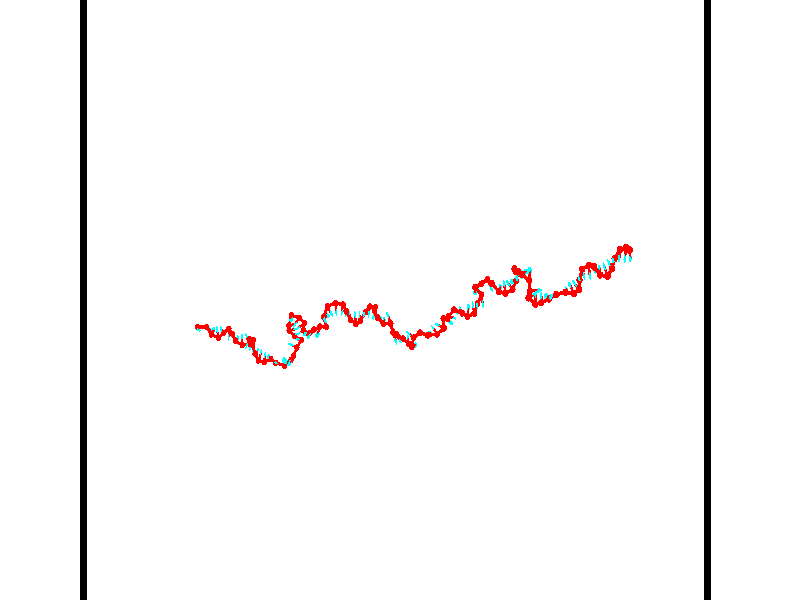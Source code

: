 // switches for output
#declare DRAW_BASES = 1; // possible values are 0, 1; only relevant for DNA ribbons
#declare DRAW_BASES_TYPE = 3; // possible values are 1, 2, 3; only relevant for DNA ribbons
#declare DRAW_FOG = 0; // set to 1 to enable fog

#include "colors.inc"

#include "transforms.inc"
background { rgb <1, 1, 1>}

#default {
   normal{
       ripples 0.25
       frequency 0.20
       turbulence 0.2
       lambda 5
   }
	finish {
		phong 0.1
		phong_size 40.
	}
}

// original window dimensions: 1024x640


// camera settings

camera {
	sky <-0, 1, 0>
	up <-0, 1, 0>
	right 1.6 * <0.99995, 0, 0.00999983>
	location <54.4867, 55, 106.329>
	look_at <55, 55, 55.0001>
	direction <0.513302, 0, -51.3289>
	angle 67.0682
}


# declare cpy_camera_pos = <54.4867, 55, 106.329>;
# if (DRAW_FOG = 1)
fog {
	fog_type 2
	up vnormalize(cpy_camera_pos)
	color rgbt<1,1,1,0.3>
	distance 1e-5
	fog_alt 3e-3
	fog_offset 88
}
# end


// LIGHTS

# declare lum = 6;
global_settings {
	ambient_light rgb lum * <0.05, 0.05, 0.05>
	max_trace_level 15
}# declare cpy_direct_light_amount = 0.25;
light_source
{	1000 * <-0.98995, -1, 1.00995>,
	rgb lum * cpy_direct_light_amount
	parallel
}

light_source
{	1000 * <0.98995, 1, -1.00995>,
	rgb lum * cpy_direct_light_amount
	parallel
}

// strand 0

// nucleotide -1

// particle -1
sphere {
	<36.181225, 52.898281, 49.907188> 0.250000
	pigment { color rgbt <1,0,0,0> }
	no_shadow
}
cylinder {
	<36.359413, 52.786354, 50.247368>,  <36.466324, 52.719200, 50.451477>, 0.100000
	pigment { color rgbt <1,0,0,0> }
	no_shadow
}
cylinder {
	<36.359413, 52.786354, 50.247368>,  <36.181225, 52.898281, 49.907188>, 0.100000
	pigment { color rgbt <1,0,0,0> }
	no_shadow
}

// particle -1
sphere {
	<36.359413, 52.786354, 50.247368> 0.100000
	pigment { color rgbt <1,0,0,0> }
	no_shadow
}
sphere {
	0, 1
	scale<0.080000,0.200000,0.300000>
	matrix <0.366483, 0.923666, 0.111939,
		-0.816852, 0.261810, 0.514012,
		0.445469, -0.279814, 0.850448,
		36.493053, 52.702412, 50.502502>
	pigment { color rgbt <0,1,1,0> }
	no_shadow
}
cylinder {
	<36.862080, 52.889015, 49.472057>,  <36.181225, 52.898281, 49.907188>, 0.130000
	pigment { color rgbt <1,0,0,0> }
	no_shadow
}

// nucleotide -1

// particle -1
sphere {
	<36.862080, 52.889015, 49.472057> 0.250000
	pigment { color rgbt <1,0,0,0> }
	no_shadow
}
cylinder {
	<36.961319, 52.744843, 49.112385>,  <37.020863, 52.658337, 48.896580>, 0.100000
	pigment { color rgbt <1,0,0,0> }
	no_shadow
}
cylinder {
	<36.961319, 52.744843, 49.112385>,  <36.862080, 52.889015, 49.472057>, 0.100000
	pigment { color rgbt <1,0,0,0> }
	no_shadow
}

// particle -1
sphere {
	<36.961319, 52.744843, 49.112385> 0.100000
	pigment { color rgbt <1,0,0,0> }
	no_shadow
}
sphere {
	0, 1
	scale<0.080000,0.200000,0.300000>
	matrix <0.961990, 0.201002, 0.184859,
		0.114108, -0.910870, 0.396604,
		0.248101, -0.360435, -0.899184,
		37.035748, 52.636711, 48.842628>
	pigment { color rgbt <0,1,1,0> }
	no_shadow
}
cylinder {
	<37.356899, 52.299580, 49.485111>,  <36.862080, 52.889015, 49.472057>, 0.130000
	pigment { color rgbt <1,0,0,0> }
	no_shadow
}

// nucleotide -1

// particle -1
sphere {
	<37.356899, 52.299580, 49.485111> 0.250000
	pigment { color rgbt <1,0,0,0> }
	no_shadow
}
cylinder {
	<37.379181, 52.508648, 49.144825>,  <37.392551, 52.634090, 48.940655>, 0.100000
	pigment { color rgbt <1,0,0,0> }
	no_shadow
}
cylinder {
	<37.379181, 52.508648, 49.144825>,  <37.356899, 52.299580, 49.485111>, 0.100000
	pigment { color rgbt <1,0,0,0> }
	no_shadow
}

// particle -1
sphere {
	<37.379181, 52.508648, 49.144825> 0.100000
	pigment { color rgbt <1,0,0,0> }
	no_shadow
}
sphere {
	0, 1
	scale<0.080000,0.200000,0.300000>
	matrix <0.956853, 0.215417, 0.195008,
		0.285183, -0.824871, -0.488118,
		0.055707, 0.522669, -0.850713,
		37.395893, 52.665447, 48.889610>
	pigment { color rgbt <0,1,1,0> }
	no_shadow
}
cylinder {
	<37.845936, 51.990528, 48.911808>,  <37.356899, 52.299580, 49.485111>, 0.130000
	pigment { color rgbt <1,0,0,0> }
	no_shadow
}

// nucleotide -1

// particle -1
sphere {
	<37.845936, 51.990528, 48.911808> 0.250000
	pigment { color rgbt <1,0,0,0> }
	no_shadow
}
cylinder {
	<37.778584, 52.381935, 48.959385>,  <37.738171, 52.616779, 48.987930>, 0.100000
	pigment { color rgbt <1,0,0,0> }
	no_shadow
}
cylinder {
	<37.778584, 52.381935, 48.959385>,  <37.845936, 51.990528, 48.911808>, 0.100000
	pigment { color rgbt <1,0,0,0> }
	no_shadow
}

// particle -1
sphere {
	<37.778584, 52.381935, 48.959385> 0.100000
	pigment { color rgbt <1,0,0,0> }
	no_shadow
}
sphere {
	0, 1
	scale<0.080000,0.200000,0.300000>
	matrix <0.985513, 0.164635, 0.040729,
		0.020272, 0.124076, -0.992066,
		-0.168382, 0.978520, 0.118941,
		37.728069, 52.675491, 48.995068>
	pigment { color rgbt <0,1,1,0> }
	no_shadow
}
cylinder {
	<38.196663, 52.374378, 48.446423>,  <37.845936, 51.990528, 48.911808>, 0.130000
	pigment { color rgbt <1,0,0,0> }
	no_shadow
}

// nucleotide -1

// particle -1
sphere {
	<38.196663, 52.374378, 48.446423> 0.250000
	pigment { color rgbt <1,0,0,0> }
	no_shadow
}
cylinder {
	<38.156864, 52.561932, 48.797478>,  <38.132984, 52.674465, 49.008110>, 0.100000
	pigment { color rgbt <1,0,0,0> }
	no_shadow
}
cylinder {
	<38.156864, 52.561932, 48.797478>,  <38.196663, 52.374378, 48.446423>, 0.100000
	pigment { color rgbt <1,0,0,0> }
	no_shadow
}

// particle -1
sphere {
	<38.156864, 52.561932, 48.797478> 0.100000
	pigment { color rgbt <1,0,0,0> }
	no_shadow
}
sphere {
	0, 1
	scale<0.080000,0.200000,0.300000>
	matrix <0.994180, 0.083461, 0.068121,
		-0.041307, 0.879307, -0.474461,
		-0.099498, 0.468886, 0.877637,
		38.127014, 52.702599, 49.060768>
	pigment { color rgbt <0,1,1,0> }
	no_shadow
}
cylinder {
	<38.541790, 52.682930, 47.871082>,  <38.196663, 52.374378, 48.446423>, 0.130000
	pigment { color rgbt <1,0,0,0> }
	no_shadow
}

// nucleotide -1

// particle -1
sphere {
	<38.541790, 52.682930, 47.871082> 0.250000
	pigment { color rgbt <1,0,0,0> }
	no_shadow
}
cylinder {
	<38.529881, 52.283573, 47.890392>,  <38.522736, 52.043961, 47.901978>, 0.100000
	pigment { color rgbt <1,0,0,0> }
	no_shadow
}
cylinder {
	<38.529881, 52.283573, 47.890392>,  <38.541790, 52.682930, 47.871082>, 0.100000
	pigment { color rgbt <1,0,0,0> }
	no_shadow
}

// particle -1
sphere {
	<38.529881, 52.283573, 47.890392> 0.100000
	pigment { color rgbt <1,0,0,0> }
	no_shadow
}
sphere {
	0, 1
	scale<0.080000,0.200000,0.300000>
	matrix <0.959475, -0.042087, -0.278632,
		0.280215, 0.038019, 0.959184,
		-0.029775, -0.998390, 0.048271,
		38.520947, 51.984055, 47.904873>
	pigment { color rgbt <0,1,1,0> }
	no_shadow
}
cylinder {
	<39.028866, 52.275112, 48.412395>,  <38.541790, 52.682930, 47.871082>, 0.130000
	pigment { color rgbt <1,0,0,0> }
	no_shadow
}

// nucleotide -1

// particle -1
sphere {
	<39.028866, 52.275112, 48.412395> 0.250000
	pigment { color rgbt <1,0,0,0> }
	no_shadow
}
cylinder {
	<38.990566, 52.091526, 48.059082>,  <38.967587, 51.981377, 47.847095>, 0.100000
	pigment { color rgbt <1,0,0,0> }
	no_shadow
}
cylinder {
	<38.990566, 52.091526, 48.059082>,  <39.028866, 52.275112, 48.412395>, 0.100000
	pigment { color rgbt <1,0,0,0> }
	no_shadow
}

// particle -1
sphere {
	<38.990566, 52.091526, 48.059082> 0.100000
	pigment { color rgbt <1,0,0,0> }
	no_shadow
}
sphere {
	0, 1
	scale<0.080000,0.200000,0.300000>
	matrix <0.990305, 0.045789, -0.131147,
		0.100636, -0.887275, 0.450129,
		-0.095753, -0.458963, -0.883281,
		38.961842, 51.953838, 47.794098>
	pigment { color rgbt <0,1,1,0> }
	no_shadow
}
cylinder {
	<39.386566, 51.750286, 48.578739>,  <39.028866, 52.275112, 48.412395>, 0.130000
	pigment { color rgbt <1,0,0,0> }
	no_shadow
}

// nucleotide -1

// particle -1
sphere {
	<39.386566, 51.750286, 48.578739> 0.250000
	pigment { color rgbt <1,0,0,0> }
	no_shadow
}
cylinder {
	<39.395542, 51.872887, 48.198097>,  <39.400928, 51.946445, 47.969711>, 0.100000
	pigment { color rgbt <1,0,0,0> }
	no_shadow
}
cylinder {
	<39.395542, 51.872887, 48.198097>,  <39.386566, 51.750286, 48.578739>, 0.100000
	pigment { color rgbt <1,0,0,0> }
	no_shadow
}

// particle -1
sphere {
	<39.395542, 51.872887, 48.198097> 0.100000
	pigment { color rgbt <1,0,0,0> }
	no_shadow
}
sphere {
	0, 1
	scale<0.080000,0.200000,0.300000>
	matrix <0.992577, 0.106972, 0.057865,
		0.119531, -0.945842, -0.301821,
		0.022444, 0.306497, -0.951607,
		39.402275, 51.964836, 47.912617>
	pigment { color rgbt <0,1,1,0> }
	no_shadow
}
cylinder {
	<39.908535, 51.371349, 48.156521>,  <39.386566, 51.750286, 48.578739>, 0.130000
	pigment { color rgbt <1,0,0,0> }
	no_shadow
}

// nucleotide -1

// particle -1
sphere {
	<39.908535, 51.371349, 48.156521> 0.250000
	pigment { color rgbt <1,0,0,0> }
	no_shadow
}
cylinder {
	<39.866947, 51.740444, 48.008064>,  <39.841995, 51.961903, 47.918991>, 0.100000
	pigment { color rgbt <1,0,0,0> }
	no_shadow
}
cylinder {
	<39.866947, 51.740444, 48.008064>,  <39.908535, 51.371349, 48.156521>, 0.100000
	pigment { color rgbt <1,0,0,0> }
	no_shadow
}

// particle -1
sphere {
	<39.866947, 51.740444, 48.008064> 0.100000
	pigment { color rgbt <1,0,0,0> }
	no_shadow
}
sphere {
	0, 1
	scale<0.080000,0.200000,0.300000>
	matrix <0.992643, 0.119553, 0.019167,
		0.062057, -0.366421, -0.928377,
		-0.103967, 0.922736, -0.371144,
		39.835758, 52.017265, 47.896721>
	pigment { color rgbt <0,1,1,0> }
	no_shadow
}
cylinder {
	<40.434212, 51.466629, 47.667191>,  <39.908535, 51.371349, 48.156521>, 0.130000
	pigment { color rgbt <1,0,0,0> }
	no_shadow
}

// nucleotide -1

// particle -1
sphere {
	<40.434212, 51.466629, 47.667191> 0.250000
	pigment { color rgbt <1,0,0,0> }
	no_shadow
}
cylinder {
	<40.330456, 51.826992, 47.806381>,  <40.268204, 52.043209, 47.889896>, 0.100000
	pigment { color rgbt <1,0,0,0> }
	no_shadow
}
cylinder {
	<40.330456, 51.826992, 47.806381>,  <40.434212, 51.466629, 47.667191>, 0.100000
	pigment { color rgbt <1,0,0,0> }
	no_shadow
}

// particle -1
sphere {
	<40.330456, 51.826992, 47.806381> 0.100000
	pigment { color rgbt <1,0,0,0> }
	no_shadow
}
sphere {
	0, 1
	scale<0.080000,0.200000,0.300000>
	matrix <0.948145, 0.306078, -0.085657,
		-0.183678, 0.307718, -0.933580,
		-0.259390, 0.900903, 0.347981,
		40.252640, 52.097263, 47.910774>
	pigment { color rgbt <0,1,1,0> }
	no_shadow
}
cylinder {
	<40.602081, 51.869862, 48.259205>,  <40.434212, 51.466629, 47.667191>, 0.130000
	pigment { color rgbt <1,0,0,0> }
	no_shadow
}

// nucleotide -1

// particle -1
sphere {
	<40.602081, 51.869862, 48.259205> 0.250000
	pigment { color rgbt <1,0,0,0> }
	no_shadow
}
cylinder {
	<40.530422, 51.583332, 48.528954>,  <40.487427, 51.411415, 48.690804>, 0.100000
	pigment { color rgbt <1,0,0,0> }
	no_shadow
}
cylinder {
	<40.530422, 51.583332, 48.528954>,  <40.602081, 51.869862, 48.259205>, 0.100000
	pigment { color rgbt <1,0,0,0> }
	no_shadow
}

// particle -1
sphere {
	<40.530422, 51.583332, 48.528954> 0.100000
	pigment { color rgbt <1,0,0,0> }
	no_shadow
}
sphere {
	0, 1
	scale<0.080000,0.200000,0.300000>
	matrix <0.942877, -0.320703, -0.090180,
		0.280873, 0.619698, 0.732861,
		-0.179147, -0.716327, 0.674376,
		40.476677, 51.368435, 48.731266>
	pigment { color rgbt <0,1,1,0> }
	no_shadow
}
cylinder {
	<41.129688, 51.845440, 48.833958>,  <40.602081, 51.869862, 48.259205>, 0.130000
	pigment { color rgbt <1,0,0,0> }
	no_shadow
}

// nucleotide -1

// particle -1
sphere {
	<41.129688, 51.845440, 48.833958> 0.250000
	pigment { color rgbt <1,0,0,0> }
	no_shadow
}
cylinder {
	<40.960526, 51.483589, 48.812767>,  <40.859028, 51.266479, 48.800053>, 0.100000
	pigment { color rgbt <1,0,0,0> }
	no_shadow
}
cylinder {
	<40.960526, 51.483589, 48.812767>,  <41.129688, 51.845440, 48.833958>, 0.100000
	pigment { color rgbt <1,0,0,0> }
	no_shadow
}

// particle -1
sphere {
	<40.960526, 51.483589, 48.812767> 0.100000
	pigment { color rgbt <1,0,0,0> }
	no_shadow
}
sphere {
	0, 1
	scale<0.080000,0.200000,0.300000>
	matrix <0.906158, -0.422511, -0.019022,
		-0.005177, -0.056054, 0.998414,
		-0.422908, -0.904623, -0.052981,
		40.833652, 51.212204, 48.796871>
	pigment { color rgbt <0,1,1,0> }
	no_shadow
}
cylinder {
	<41.201653, 51.438389, 49.448986>,  <41.129688, 51.845440, 48.833958>, 0.130000
	pigment { color rgbt <1,0,0,0> }
	no_shadow
}

// nucleotide -1

// particle -1
sphere {
	<41.201653, 51.438389, 49.448986> 0.250000
	pigment { color rgbt <1,0,0,0> }
	no_shadow
}
cylinder {
	<41.170624, 51.224426, 49.112450>,  <41.152008, 51.096046, 48.910526>, 0.100000
	pigment { color rgbt <1,0,0,0> }
	no_shadow
}
cylinder {
	<41.170624, 51.224426, 49.112450>,  <41.201653, 51.438389, 49.448986>, 0.100000
	pigment { color rgbt <1,0,0,0> }
	no_shadow
}

// particle -1
sphere {
	<41.170624, 51.224426, 49.112450> 0.100000
	pigment { color rgbt <1,0,0,0> }
	no_shadow
}
sphere {
	0, 1
	scale<0.080000,0.200000,0.300000>
	matrix <0.932773, -0.336900, 0.128193,
		-0.352019, -0.774835, 0.525084,
		-0.077572, -0.534910, -0.841340,
		41.147350, 51.063953, 48.860046>
	pigment { color rgbt <0,1,1,0> }
	no_shadow
}
cylinder {
	<41.466614, 50.798450, 49.594749>,  <41.201653, 51.438389, 49.448986>, 0.130000
	pigment { color rgbt <1,0,0,0> }
	no_shadow
}

// nucleotide -1

// particle -1
sphere {
	<41.466614, 50.798450, 49.594749> 0.250000
	pigment { color rgbt <1,0,0,0> }
	no_shadow
}
cylinder {
	<41.501484, 50.906319, 49.211151>,  <41.522408, 50.971039, 48.980991>, 0.100000
	pigment { color rgbt <1,0,0,0> }
	no_shadow
}
cylinder {
	<41.501484, 50.906319, 49.211151>,  <41.466614, 50.798450, 49.594749>, 0.100000
	pigment { color rgbt <1,0,0,0> }
	no_shadow
}

// particle -1
sphere {
	<41.501484, 50.906319, 49.211151> 0.100000
	pigment { color rgbt <1,0,0,0> }
	no_shadow
}
sphere {
	0, 1
	scale<0.080000,0.200000,0.300000>
	matrix <0.956392, -0.292047, 0.004817,
		-0.278774, -0.917599, -0.283367,
		0.087177, 0.269667, -0.958999,
		41.527637, 50.987217, 48.923450>
	pigment { color rgbt <0,1,1,0> }
	no_shadow
}
cylinder {
	<41.677452, 50.230694, 49.147839>,  <41.466614, 50.798450, 49.594749>, 0.130000
	pigment { color rgbt <1,0,0,0> }
	no_shadow
}

// nucleotide -1

// particle -1
sphere {
	<41.677452, 50.230694, 49.147839> 0.250000
	pigment { color rgbt <1,0,0,0> }
	no_shadow
}
cylinder {
	<41.782158, 50.578465, 48.980232>,  <41.844982, 50.787128, 48.879669>, 0.100000
	pigment { color rgbt <1,0,0,0> }
	no_shadow
}
cylinder {
	<41.782158, 50.578465, 48.980232>,  <41.677452, 50.230694, 49.147839>, 0.100000
	pigment { color rgbt <1,0,0,0> }
	no_shadow
}

// particle -1
sphere {
	<41.782158, 50.578465, 48.980232> 0.100000
	pigment { color rgbt <1,0,0,0> }
	no_shadow
}
sphere {
	0, 1
	scale<0.080000,0.200000,0.300000>
	matrix <0.955488, -0.294671, -0.014522,
		-0.136098, -0.396565, -0.907862,
		0.261762, 0.869428, -0.419017,
		41.860687, 50.839294, 48.854527>
	pigment { color rgbt <0,1,1,0> }
	no_shadow
}
cylinder {
	<42.086269, 50.059280, 48.537727>,  <41.677452, 50.230694, 49.147839>, 0.130000
	pigment { color rgbt <1,0,0,0> }
	no_shadow
}

// nucleotide -1

// particle -1
sphere {
	<42.086269, 50.059280, 48.537727> 0.250000
	pigment { color rgbt <1,0,0,0> }
	no_shadow
}
cylinder {
	<42.167862, 50.393726, 48.741413>,  <42.216820, 50.594395, 48.863625>, 0.100000
	pigment { color rgbt <1,0,0,0> }
	no_shadow
}
cylinder {
	<42.167862, 50.393726, 48.741413>,  <42.086269, 50.059280, 48.537727>, 0.100000
	pigment { color rgbt <1,0,0,0> }
	no_shadow
}

// particle -1
sphere {
	<42.167862, 50.393726, 48.741413> 0.100000
	pigment { color rgbt <1,0,0,0> }
	no_shadow
}
sphere {
	0, 1
	scale<0.080000,0.200000,0.300000>
	matrix <0.949543, -0.295563, 0.104930,
		0.238238, 0.462117, -0.854220,
		0.203986, 0.836117, 0.509214,
		42.229057, 50.644562, 48.894176>
	pigment { color rgbt <0,1,1,0> }
	no_shadow
}
cylinder {
	<42.681007, 50.309124, 48.390892>,  <42.086269, 50.059280, 48.537727>, 0.130000
	pigment { color rgbt <1,0,0,0> }
	no_shadow
}

// nucleotide -1

// particle -1
sphere {
	<42.681007, 50.309124, 48.390892> 0.250000
	pigment { color rgbt <1,0,0,0> }
	no_shadow
}
cylinder {
	<42.623558, 50.436249, 48.765778>,  <42.589088, 50.512524, 48.990707>, 0.100000
	pigment { color rgbt <1,0,0,0> }
	no_shadow
}
cylinder {
	<42.623558, 50.436249, 48.765778>,  <42.681007, 50.309124, 48.390892>, 0.100000
	pigment { color rgbt <1,0,0,0> }
	no_shadow
}

// particle -1
sphere {
	<42.623558, 50.436249, 48.765778> 0.100000
	pigment { color rgbt <1,0,0,0> }
	no_shadow
}
sphere {
	0, 1
	scale<0.080000,0.200000,0.300000>
	matrix <0.924709, -0.294270, 0.241492,
		0.352543, 0.901333, -0.251619,
		-0.143621, 0.317811, 0.937214,
		42.580471, 50.531593, 49.046940>
	pigment { color rgbt <0,1,1,0> }
	no_shadow
}
cylinder {
	<43.220394, 50.008751, 48.671913>,  <42.681007, 50.309124, 48.390892>, 0.130000
	pigment { color rgbt <1,0,0,0> }
	no_shadow
}

// nucleotide -1

// particle -1
sphere {
	<43.220394, 50.008751, 48.671913> 0.250000
	pigment { color rgbt <1,0,0,0> }
	no_shadow
}
cylinder {
	<43.319683, 50.041950, 49.057968>,  <43.379257, 50.061871, 49.289600>, 0.100000
	pigment { color rgbt <1,0,0,0> }
	no_shadow
}
cylinder {
	<43.319683, 50.041950, 49.057968>,  <43.220394, 50.008751, 48.671913>, 0.100000
	pigment { color rgbt <1,0,0,0> }
	no_shadow
}

// particle -1
sphere {
	<43.319683, 50.041950, 49.057968> 0.100000
	pigment { color rgbt <1,0,0,0> }
	no_shadow
}
sphere {
	0, 1
	scale<0.080000,0.200000,0.300000>
	matrix <0.392678, 0.902172, -0.178575,
		-0.885546, 0.423316, 0.191345,
		0.248219, 0.083000, 0.965141,
		43.394150, 50.066849, 49.347511>
	pigment { color rgbt <0,1,1,0> }
	no_shadow
}
cylinder {
	<44.018688, 49.764614, 48.514641>,  <43.220394, 50.008751, 48.671913>, 0.130000
	pigment { color rgbt <1,0,0,0> }
	no_shadow
}

// nucleotide -1

// particle -1
sphere {
	<44.018688, 49.764614, 48.514641> 0.250000
	pigment { color rgbt <1,0,0,0> }
	no_shadow
}
cylinder {
	<44.034676, 50.051556, 48.792866>,  <44.044270, 50.223721, 48.959801>, 0.100000
	pigment { color rgbt <1,0,0,0> }
	no_shadow
}
cylinder {
	<44.034676, 50.051556, 48.792866>,  <44.018688, 49.764614, 48.514641>, 0.100000
	pigment { color rgbt <1,0,0,0> }
	no_shadow
}

// particle -1
sphere {
	<44.034676, 50.051556, 48.792866> 0.100000
	pigment { color rgbt <1,0,0,0> }
	no_shadow
}
sphere {
	0, 1
	scale<0.080000,0.200000,0.300000>
	matrix <0.743467, -0.486433, 0.458954,
		0.667576, 0.498780, -0.552775,
		0.039971, 0.717357, 0.695558,
		44.046665, 50.266762, 49.001534>
	pigment { color rgbt <0,1,1,0> }
	no_shadow
}
cylinder {
	<44.668919, 50.229671, 48.711987>,  <44.018688, 49.764614, 48.514641>, 0.130000
	pigment { color rgbt <1,0,0,0> }
	no_shadow
}

// nucleotide -1

// particle -1
sphere {
	<44.668919, 50.229671, 48.711987> 0.250000
	pigment { color rgbt <1,0,0,0> }
	no_shadow
}
cylinder {
	<44.441475, 50.183556, 49.037781>,  <44.305008, 50.155888, 49.233257>, 0.100000
	pigment { color rgbt <1,0,0,0> }
	no_shadow
}
cylinder {
	<44.441475, 50.183556, 49.037781>,  <44.668919, 50.229671, 48.711987>, 0.100000
	pigment { color rgbt <1,0,0,0> }
	no_shadow
}

// particle -1
sphere {
	<44.441475, 50.183556, 49.037781> 0.100000
	pigment { color rgbt <1,0,0,0> }
	no_shadow
}
sphere {
	0, 1
	scale<0.080000,0.200000,0.300000>
	matrix <0.793715, -0.336993, 0.506411,
		0.216091, 0.934422, 0.283127,
		-0.568613, -0.115291, 0.814486,
		44.270889, 50.148968, 49.282127>
	pigment { color rgbt <0,1,1,0> }
	no_shadow
}
cylinder {
	<45.030239, 50.631004, 49.248760>,  <44.668919, 50.229671, 48.711987>, 0.130000
	pigment { color rgbt <1,0,0,0> }
	no_shadow
}

// nucleotide -1

// particle -1
sphere {
	<45.030239, 50.631004, 49.248760> 0.250000
	pigment { color rgbt <1,0,0,0> }
	no_shadow
}
cylinder {
	<44.821342, 50.301994, 49.338837>,  <44.696007, 50.104588, 49.392883>, 0.100000
	pigment { color rgbt <1,0,0,0> }
	no_shadow
}
cylinder {
	<44.821342, 50.301994, 49.338837>,  <45.030239, 50.631004, 49.248760>, 0.100000
	pigment { color rgbt <1,0,0,0> }
	no_shadow
}

// particle -1
sphere {
	<44.821342, 50.301994, 49.338837> 0.100000
	pigment { color rgbt <1,0,0,0> }
	no_shadow
}
sphere {
	0, 1
	scale<0.080000,0.200000,0.300000>
	matrix <0.747075, -0.313911, 0.585951,
		-0.411272, 0.474242, 0.778428,
		-0.522240, -0.822529, 0.225191,
		44.664669, 50.055237, 49.406395>
	pigment { color rgbt <0,1,1,0> }
	no_shadow
}
cylinder {
	<45.351871, 51.277493, 49.453251>,  <45.030239, 50.631004, 49.248760>, 0.130000
	pigment { color rgbt <1,0,0,0> }
	no_shadow
}

// nucleotide -1

// particle -1
sphere {
	<45.351871, 51.277493, 49.453251> 0.250000
	pigment { color rgbt <1,0,0,0> }
	no_shadow
}
cylinder {
	<45.082233, 51.417496, 49.713432>,  <44.920452, 51.501499, 49.869541>, 0.100000
	pigment { color rgbt <1,0,0,0> }
	no_shadow
}
cylinder {
	<45.082233, 51.417496, 49.713432>,  <45.351871, 51.277493, 49.453251>, 0.100000
	pigment { color rgbt <1,0,0,0> }
	no_shadow
}

// particle -1
sphere {
	<45.082233, 51.417496, 49.713432> 0.100000
	pigment { color rgbt <1,0,0,0> }
	no_shadow
}
sphere {
	0, 1
	scale<0.080000,0.200000,0.300000>
	matrix <0.111491, 0.918727, -0.378828,
		-0.730184, -0.182846, -0.658330,
		-0.674093, 0.350012, 0.650454,
		44.880005, 51.522499, 49.908569>
	pigment { color rgbt <0,1,1,0> }
	no_shadow
}
cylinder {
	<45.788952, 51.847393, 49.562634>,  <45.351871, 51.277493, 49.453251>, 0.130000
	pigment { color rgbt <1,0,0,0> }
	no_shadow
}

// nucleotide -1

// particle -1
sphere {
	<45.788952, 51.847393, 49.562634> 0.250000
	pigment { color rgbt <1,0,0,0> }
	no_shadow
}
cylinder {
	<45.642422, 51.905853, 49.930206>,  <45.554504, 51.940929, 50.150749>, 0.100000
	pigment { color rgbt <1,0,0,0> }
	no_shadow
}
cylinder {
	<45.642422, 51.905853, 49.930206>,  <45.788952, 51.847393, 49.562634>, 0.100000
	pigment { color rgbt <1,0,0,0> }
	no_shadow
}

// particle -1
sphere {
	<45.642422, 51.905853, 49.930206> 0.100000
	pigment { color rgbt <1,0,0,0> }
	no_shadow
}
sphere {
	0, 1
	scale<0.080000,0.200000,0.300000>
	matrix <-0.099007, 0.975858, -0.194675,
		-0.925204, -0.162296, -0.343013,
		-0.366327, 0.146153, 0.918936,
		45.532524, 51.949699, 50.205887>
	pigment { color rgbt <0,1,1,0> }
	no_shadow
}
cylinder {
	<45.163040, 52.172726, 49.476574>,  <45.788952, 51.847393, 49.562634>, 0.130000
	pigment { color rgbt <1,0,0,0> }
	no_shadow
}

// nucleotide -1

// particle -1
sphere {
	<45.163040, 52.172726, 49.476574> 0.250000
	pigment { color rgbt <1,0,0,0> }
	no_shadow
}
cylinder {
	<45.330544, 52.273575, 49.825531>,  <45.431046, 52.334084, 50.034904>, 0.100000
	pigment { color rgbt <1,0,0,0> }
	no_shadow
}
cylinder {
	<45.330544, 52.273575, 49.825531>,  <45.163040, 52.172726, 49.476574>, 0.100000
	pigment { color rgbt <1,0,0,0> }
	no_shadow
}

// particle -1
sphere {
	<45.330544, 52.273575, 49.825531> 0.100000
	pigment { color rgbt <1,0,0,0> }
	no_shadow
}
sphere {
	0, 1
	scale<0.080000,0.200000,0.300000>
	matrix <0.022943, 0.957441, -0.287717,
		-0.907810, 0.140498, 0.395148,
		0.418754, 0.252127, 0.872397,
		45.456169, 52.349213, 50.087250>
	pigment { color rgbt <0,1,1,0> }
	no_shadow
}
cylinder {
	<44.697025, 52.630405, 49.869820>,  <45.163040, 52.172726, 49.476574>, 0.130000
	pigment { color rgbt <1,0,0,0> }
	no_shadow
}

// nucleotide -1

// particle -1
sphere {
	<44.697025, 52.630405, 49.869820> 0.250000
	pigment { color rgbt <1,0,0,0> }
	no_shadow
}
cylinder {
	<45.070236, 52.695923, 49.997971>,  <45.294163, 52.735233, 50.074860>, 0.100000
	pigment { color rgbt <1,0,0,0> }
	no_shadow
}
cylinder {
	<45.070236, 52.695923, 49.997971>,  <44.697025, 52.630405, 49.869820>, 0.100000
	pigment { color rgbt <1,0,0,0> }
	no_shadow
}

// particle -1
sphere {
	<45.070236, 52.695923, 49.997971> 0.100000
	pigment { color rgbt <1,0,0,0> }
	no_shadow
}
sphere {
	0, 1
	scale<0.080000,0.200000,0.300000>
	matrix <-0.127110, 0.983014, -0.132392,
		-0.336618, 0.082802, 0.937994,
		0.933023, 0.163794, 0.320376,
		45.350143, 52.745060, 50.094082>
	pigment { color rgbt <0,1,1,0> }
	no_shadow
}
cylinder {
	<44.804913, 53.035339, 50.538921>,  <44.697025, 52.630405, 49.869820>, 0.130000
	pigment { color rgbt <1,0,0,0> }
	no_shadow
}

// nucleotide -1

// particle -1
sphere {
	<44.804913, 53.035339, 50.538921> 0.250000
	pigment { color rgbt <1,0,0,0> }
	no_shadow
}
cylinder {
	<45.058094, 53.090759, 50.234245>,  <45.210003, 53.124012, 50.051441>, 0.100000
	pigment { color rgbt <1,0,0,0> }
	no_shadow
}
cylinder {
	<45.058094, 53.090759, 50.234245>,  <44.804913, 53.035339, 50.538921>, 0.100000
	pigment { color rgbt <1,0,0,0> }
	no_shadow
}

// particle -1
sphere {
	<45.058094, 53.090759, 50.234245> 0.100000
	pigment { color rgbt <1,0,0,0> }
	no_shadow
}
sphere {
	0, 1
	scale<0.080000,0.200000,0.300000>
	matrix <-0.367406, 0.919765, -0.138004,
		0.681456, 0.367200, 0.633073,
		0.632953, 0.138551, -0.761691,
		45.247978, 53.132324, 50.005737>
	pigment { color rgbt <0,1,1,0> }
	no_shadow
}
cylinder {
	<45.010838, 53.822063, 50.403687>,  <44.804913, 53.035339, 50.538921>, 0.130000
	pigment { color rgbt <1,0,0,0> }
	no_shadow
}

// nucleotide -1

// particle -1
sphere {
	<45.010838, 53.822063, 50.403687> 0.250000
	pigment { color rgbt <1,0,0,0> }
	no_shadow
}
cylinder {
	<45.056923, 53.640507, 50.757114>,  <45.084576, 53.531570, 50.969173>, 0.100000
	pigment { color rgbt <1,0,0,0> }
	no_shadow
}
cylinder {
	<45.056923, 53.640507, 50.757114>,  <45.010838, 53.822063, 50.403687>, 0.100000
	pigment { color rgbt <1,0,0,0> }
	no_shadow
}

// particle -1
sphere {
	<45.056923, 53.640507, 50.757114> 0.100000
	pigment { color rgbt <1,0,0,0> }
	no_shadow
}
sphere {
	0, 1
	scale<0.080000,0.200000,0.300000>
	matrix <0.303194, -0.830982, -0.466415,
		0.945938, 0.321633, 0.041876,
		0.115217, -0.453896, 0.883574,
		45.091488, 53.504337, 51.022186>
	pigment { color rgbt <0,1,1,0> }
	no_shadow
}
cylinder {
	<45.725838, 53.627178, 50.498318>,  <45.010838, 53.822063, 50.403687>, 0.130000
	pigment { color rgbt <1,0,0,0> }
	no_shadow
}

// nucleotide -1

// particle -1
sphere {
	<45.725838, 53.627178, 50.498318> 0.250000
	pigment { color rgbt <1,0,0,0> }
	no_shadow
}
cylinder {
	<45.539661, 53.336864, 50.700943>,  <45.427956, 53.162674, 50.822517>, 0.100000
	pigment { color rgbt <1,0,0,0> }
	no_shadow
}
cylinder {
	<45.539661, 53.336864, 50.700943>,  <45.725838, 53.627178, 50.498318>, 0.100000
	pigment { color rgbt <1,0,0,0> }
	no_shadow
}

// particle -1
sphere {
	<45.539661, 53.336864, 50.700943> 0.100000
	pigment { color rgbt <1,0,0,0> }
	no_shadow
}
sphere {
	0, 1
	scale<0.080000,0.200000,0.300000>
	matrix <0.635010, -0.672518, -0.380108,
		0.616548, 0.144755, 0.773896,
		-0.465436, -0.725786, 0.506561,
		45.400032, 53.119129, 50.852913>
	pigment { color rgbt <0,1,1,0> }
	no_shadow
}
cylinder {
	<46.274750, 53.232090, 50.833321>,  <45.725838, 53.627178, 50.498318>, 0.130000
	pigment { color rgbt <1,0,0,0> }
	no_shadow
}

// nucleotide -1

// particle -1
sphere {
	<46.274750, 53.232090, 50.833321> 0.250000
	pigment { color rgbt <1,0,0,0> }
	no_shadow
}
cylinder {
	<45.940529, 53.025745, 50.757694>,  <45.739998, 52.901939, 50.712318>, 0.100000
	pigment { color rgbt <1,0,0,0> }
	no_shadow
}
cylinder {
	<45.940529, 53.025745, 50.757694>,  <46.274750, 53.232090, 50.833321>, 0.100000
	pigment { color rgbt <1,0,0,0> }
	no_shadow
}

// particle -1
sphere {
	<45.940529, 53.025745, 50.757694> 0.100000
	pigment { color rgbt <1,0,0,0> }
	no_shadow
}
sphere {
	0, 1
	scale<0.080000,0.200000,0.300000>
	matrix <0.548969, -0.797724, -0.249538,
		-0.022098, -0.312294, 0.949728,
		-0.835550, -0.515857, -0.189068,
		45.689865, 52.870987, 50.700974>
	pigment { color rgbt <0,1,1,0> }
	no_shadow
}
cylinder {
	<46.226261, 52.697029, 51.245407>,  <46.274750, 53.232090, 50.833321>, 0.130000
	pigment { color rgbt <1,0,0,0> }
	no_shadow
}

// nucleotide -1

// particle -1
sphere {
	<46.226261, 52.697029, 51.245407> 0.250000
	pigment { color rgbt <1,0,0,0> }
	no_shadow
}
cylinder {
	<46.024925, 52.596310, 50.914772>,  <45.904125, 52.535877, 50.716389>, 0.100000
	pigment { color rgbt <1,0,0,0> }
	no_shadow
}
cylinder {
	<46.024925, 52.596310, 50.914772>,  <46.226261, 52.697029, 51.245407>, 0.100000
	pigment { color rgbt <1,0,0,0> }
	no_shadow
}

// particle -1
sphere {
	<46.024925, 52.596310, 50.914772> 0.100000
	pigment { color rgbt <1,0,0,0> }
	no_shadow
}
sphere {
	0, 1
	scale<0.080000,0.200000,0.300000>
	matrix <0.509081, -0.859367, -0.048215,
		-0.698204, -0.445070, 0.560735,
		-0.503336, -0.251796, -0.826590,
		45.873924, 52.520771, 50.666794>
	pigment { color rgbt <0,1,1,0> }
	no_shadow
}
cylinder {
	<46.779957, 52.463924, 51.630203>,  <46.226261, 52.697029, 51.245407>, 0.130000
	pigment { color rgbt <1,0,0,0> }
	no_shadow
}

// nucleotide -1

// particle -1
sphere {
	<46.779957, 52.463924, 51.630203> 0.250000
	pigment { color rgbt <1,0,0,0> }
	no_shadow
}
cylinder {
	<46.648602, 52.469887, 52.007973>,  <46.569790, 52.473465, 52.234634>, 0.100000
	pigment { color rgbt <1,0,0,0> }
	no_shadow
}
cylinder {
	<46.648602, 52.469887, 52.007973>,  <46.779957, 52.463924, 51.630203>, 0.100000
	pigment { color rgbt <1,0,0,0> }
	no_shadow
}

// particle -1
sphere {
	<46.648602, 52.469887, 52.007973> 0.100000
	pigment { color rgbt <1,0,0,0> }
	no_shadow
}
sphere {
	0, 1
	scale<0.080000,0.200000,0.300000>
	matrix <0.769364, -0.575820, 0.276605,
		0.547943, 0.817441, 0.177622,
		-0.328386, 0.014908, 0.944426,
		46.550087, 52.474358, 52.291302>
	pigment { color rgbt <0,1,1,0> }
	no_shadow
}
cylinder {
	<47.303406, 52.779060, 52.063953>,  <46.779957, 52.463924, 51.630203>, 0.130000
	pigment { color rgbt <1,0,0,0> }
	no_shadow
}

// nucleotide -1

// particle -1
sphere {
	<47.303406, 52.779060, 52.063953> 0.250000
	pigment { color rgbt <1,0,0,0> }
	no_shadow
}
cylinder {
	<47.081741, 52.512924, 52.264042>,  <46.948742, 52.353241, 52.384094>, 0.100000
	pigment { color rgbt <1,0,0,0> }
	no_shadow
}
cylinder {
	<47.081741, 52.512924, 52.264042>,  <47.303406, 52.779060, 52.063953>, 0.100000
	pigment { color rgbt <1,0,0,0> }
	no_shadow
}

// particle -1
sphere {
	<47.081741, 52.512924, 52.264042> 0.100000
	pigment { color rgbt <1,0,0,0> }
	no_shadow
}
sphere {
	0, 1
	scale<0.080000,0.200000,0.300000>
	matrix <0.830416, -0.483423, 0.276969,
		0.057542, 0.568881, 0.820404,
		-0.554165, -0.665339, 0.500225,
		46.915493, 52.313324, 52.414108>
	pigment { color rgbt <0,1,1,0> }
	no_shadow
}
cylinder {
	<47.774212, 52.986050, 51.472050>,  <47.303406, 52.779060, 52.063953>, 0.130000
	pigment { color rgbt <1,0,0,0> }
	no_shadow
}

// nucleotide -1

// particle -1
sphere {
	<47.774212, 52.986050, 51.472050> 0.250000
	pigment { color rgbt <1,0,0,0> }
	no_shadow
}
cylinder {
	<47.625427, 52.629581, 51.368153>,  <47.536156, 52.415699, 51.305817>, 0.100000
	pigment { color rgbt <1,0,0,0> }
	no_shadow
}
cylinder {
	<47.625427, 52.629581, 51.368153>,  <47.774212, 52.986050, 51.472050>, 0.100000
	pigment { color rgbt <1,0,0,0> }
	no_shadow
}

// particle -1
sphere {
	<47.625427, 52.629581, 51.368153> 0.100000
	pigment { color rgbt <1,0,0,0> }
	no_shadow
}
sphere {
	0, 1
	scale<0.080000,0.200000,0.300000>
	matrix <-0.318115, -0.140491, 0.937584,
		-0.872038, 0.431368, -0.231238,
		-0.371958, -0.891169, -0.259739,
		47.513840, 52.362232, 51.290230>
	pigment { color rgbt <0,1,1,0> }
	no_shadow
}
cylinder {
	<48.394611, 52.981228, 51.931782>,  <47.774212, 52.986050, 51.472050>, 0.130000
	pigment { color rgbt <1,0,0,0> }
	no_shadow
}

// nucleotide -1

// particle -1
sphere {
	<48.394611, 52.981228, 51.931782> 0.250000
	pigment { color rgbt <1,0,0,0> }
	no_shadow
}
cylinder {
	<48.359875, 53.265625, 52.210911>,  <48.339035, 53.436264, 52.378387>, 0.100000
	pigment { color rgbt <1,0,0,0> }
	no_shadow
}
cylinder {
	<48.359875, 53.265625, 52.210911>,  <48.394611, 52.981228, 51.931782>, 0.100000
	pigment { color rgbt <1,0,0,0> }
	no_shadow
}

// particle -1
sphere {
	<48.359875, 53.265625, 52.210911> 0.100000
	pigment { color rgbt <1,0,0,0> }
	no_shadow
}
sphere {
	0, 1
	scale<0.080000,0.200000,0.300000>
	matrix <0.710655, 0.535102, -0.456766,
		-0.698161, 0.456244, -0.551736,
		-0.086838, 0.710991, 0.697819,
		48.333824, 53.478924, 52.420258>
	pigment { color rgbt <0,1,1,0> }
	no_shadow
}
cylinder {
	<48.141384, 53.714863, 51.652630>,  <48.394611, 52.981228, 51.931782>, 0.130000
	pigment { color rgbt <1,0,0,0> }
	no_shadow
}

// nucleotide -1

// particle -1
sphere {
	<48.141384, 53.714863, 51.652630> 0.250000
	pigment { color rgbt <1,0,0,0> }
	no_shadow
}
cylinder {
	<48.378452, 53.774780, 51.969189>,  <48.520691, 53.810730, 52.159122>, 0.100000
	pigment { color rgbt <1,0,0,0> }
	no_shadow
}
cylinder {
	<48.378452, 53.774780, 51.969189>,  <48.141384, 53.714863, 51.652630>, 0.100000
	pigment { color rgbt <1,0,0,0> }
	no_shadow
}

// particle -1
sphere {
	<48.378452, 53.774780, 51.969189> 0.100000
	pigment { color rgbt <1,0,0,0> }
	no_shadow
}
sphere {
	0, 1
	scale<0.080000,0.200000,0.300000>
	matrix <0.731960, 0.309876, -0.606805,
		-0.336128, 0.938904, 0.074012,
		0.592666, 0.149790, 0.791397,
		48.556252, 53.819717, 52.206608>
	pigment { color rgbt <0,1,1,0> }
	no_shadow
}
cylinder {
	<48.471283, 54.537533, 51.717285>,  <48.141384, 53.714863, 51.652630>, 0.130000
	pigment { color rgbt <1,0,0,0> }
	no_shadow
}

// nucleotide -1

// particle -1
sphere {
	<48.471283, 54.537533, 51.717285> 0.250000
	pigment { color rgbt <1,0,0,0> }
	no_shadow
}
cylinder {
	<48.679874, 54.226585, 51.858002>,  <48.805031, 54.040016, 51.942432>, 0.100000
	pigment { color rgbt <1,0,0,0> }
	no_shadow
}
cylinder {
	<48.679874, 54.226585, 51.858002>,  <48.471283, 54.537533, 51.717285>, 0.100000
	pigment { color rgbt <1,0,0,0> }
	no_shadow
}

// particle -1
sphere {
	<48.679874, 54.226585, 51.858002> 0.100000
	pigment { color rgbt <1,0,0,0> }
	no_shadow
}
sphere {
	0, 1
	scale<0.080000,0.200000,0.300000>
	matrix <0.819984, 0.342546, -0.458573,
		0.235977, 0.527597, 0.816061,
		0.521480, -0.777370, 0.351788,
		48.836319, 53.993374, 51.963539>
	pigment { color rgbt <0,1,1,0> }
	no_shadow
}
cylinder {
	<49.213619, 54.763847, 51.652176>,  <48.471283, 54.537533, 51.717285>, 0.130000
	pigment { color rgbt <1,0,0,0> }
	no_shadow
}

// nucleotide -1

// particle -1
sphere {
	<49.213619, 54.763847, 51.652176> 0.250000
	pigment { color rgbt <1,0,0,0> }
	no_shadow
}
cylinder {
	<49.250538, 54.377678, 51.749695>,  <49.272690, 54.145977, 51.808208>, 0.100000
	pigment { color rgbt <1,0,0,0> }
	no_shadow
}
cylinder {
	<49.250538, 54.377678, 51.749695>,  <49.213619, 54.763847, 51.652176>, 0.100000
	pigment { color rgbt <1,0,0,0> }
	no_shadow
}

// particle -1
sphere {
	<49.250538, 54.377678, 51.749695> 0.100000
	pigment { color rgbt <1,0,0,0> }
	no_shadow
}
sphere {
	0, 1
	scale<0.080000,0.200000,0.300000>
	matrix <0.953207, 0.014878, -0.301952,
		0.287884, 0.260261, 0.921622,
		0.092298, -0.965423, 0.243800,
		49.278229, 54.088051, 51.822834>
	pigment { color rgbt <0,1,1,0> }
	no_shadow
}
cylinder {
	<49.915886, 54.673481, 52.142044>,  <49.213619, 54.763847, 51.652176>, 0.130000
	pigment { color rgbt <1,0,0,0> }
	no_shadow
}

// nucleotide -1

// particle -1
sphere {
	<49.915886, 54.673481, 52.142044> 0.250000
	pigment { color rgbt <1,0,0,0> }
	no_shadow
}
cylinder {
	<49.831520, 54.310265, 51.997276>,  <49.780903, 54.092335, 51.910416>, 0.100000
	pigment { color rgbt <1,0,0,0> }
	no_shadow
}
cylinder {
	<49.831520, 54.310265, 51.997276>,  <49.915886, 54.673481, 52.142044>, 0.100000
	pigment { color rgbt <1,0,0,0> }
	no_shadow
}

// particle -1
sphere {
	<49.831520, 54.310265, 51.997276> 0.100000
	pigment { color rgbt <1,0,0,0> }
	no_shadow
}
sphere {
	0, 1
	scale<0.080000,0.200000,0.300000>
	matrix <0.953562, -0.109677, -0.280518,
		0.215026, -0.404276, 0.889002,
		-0.210910, -0.908037, -0.361918,
		49.768246, 54.037853, 51.888702>
	pigment { color rgbt <0,1,1,0> }
	no_shadow
}
cylinder {
	<50.216476, 54.170353, 52.425228>,  <49.915886, 54.673481, 52.142044>, 0.130000
	pigment { color rgbt <1,0,0,0> }
	no_shadow
}

// nucleotide -1

// particle -1
sphere {
	<50.216476, 54.170353, 52.425228> 0.250000
	pigment { color rgbt <1,0,0,0> }
	no_shadow
}
cylinder {
	<50.160873, 54.027294, 52.055847>,  <50.127510, 53.941460, 51.834217>, 0.100000
	pigment { color rgbt <1,0,0,0> }
	no_shadow
}
cylinder {
	<50.160873, 54.027294, 52.055847>,  <50.216476, 54.170353, 52.425228>, 0.100000
	pigment { color rgbt <1,0,0,0> }
	no_shadow
}

// particle -1
sphere {
	<50.160873, 54.027294, 52.055847> 0.100000
	pigment { color rgbt <1,0,0,0> }
	no_shadow
}
sphere {
	0, 1
	scale<0.080000,0.200000,0.300000>
	matrix <0.973907, 0.119551, -0.192903,
		0.179391, -0.926173, 0.331696,
		-0.139007, -0.357647, -0.923453,
		50.119171, 53.920002, 51.778812>
	pigment { color rgbt <0,1,1,0> }
	no_shadow
}
cylinder {
	<50.590992, 53.514359, 52.268475>,  <50.216476, 54.170353, 52.425228>, 0.130000
	pigment { color rgbt <1,0,0,0> }
	no_shadow
}

// nucleotide -1

// particle -1
sphere {
	<50.590992, 53.514359, 52.268475> 0.250000
	pigment { color rgbt <1,0,0,0> }
	no_shadow
}
cylinder {
	<50.527100, 53.763176, 51.961868>,  <50.488766, 53.912468, 51.777905>, 0.100000
	pigment { color rgbt <1,0,0,0> }
	no_shadow
}
cylinder {
	<50.527100, 53.763176, 51.961868>,  <50.590992, 53.514359, 52.268475>, 0.100000
	pigment { color rgbt <1,0,0,0> }
	no_shadow
}

// particle -1
sphere {
	<50.527100, 53.763176, 51.961868> 0.100000
	pigment { color rgbt <1,0,0,0> }
	no_shadow
}
sphere {
	0, 1
	scale<0.080000,0.200000,0.300000>
	matrix <0.986548, 0.127942, -0.101752,
		0.034775, -0.772456, -0.634116,
		-0.159729, 0.622048, -0.766514,
		50.479179, 53.949791, 51.731915>
	pigment { color rgbt <0,1,1,0> }
	no_shadow
}
cylinder {
	<51.052692, 53.194641, 51.771069>,  <50.590992, 53.514359, 52.268475>, 0.130000
	pigment { color rgbt <1,0,0,0> }
	no_shadow
}

// nucleotide -1

// particle -1
sphere {
	<51.052692, 53.194641, 51.771069> 0.250000
	pigment { color rgbt <1,0,0,0> }
	no_shadow
}
cylinder {
	<51.002384, 53.588940, 51.726368>,  <50.972198, 53.825520, 51.699547>, 0.100000
	pigment { color rgbt <1,0,0,0> }
	no_shadow
}
cylinder {
	<51.002384, 53.588940, 51.726368>,  <51.052692, 53.194641, 51.771069>, 0.100000
	pigment { color rgbt <1,0,0,0> }
	no_shadow
}

// particle -1
sphere {
	<51.002384, 53.588940, 51.726368> 0.100000
	pigment { color rgbt <1,0,0,0> }
	no_shadow
}
sphere {
	0, 1
	scale<0.080000,0.200000,0.300000>
	matrix <0.979165, 0.141448, 0.145700,
		0.159429, -0.091094, -0.982998,
		-0.125771, 0.985746, -0.111747,
		50.964653, 53.884663, 51.692844>
	pigment { color rgbt <0,1,1,0> }
	no_shadow
}
cylinder {
	<51.419769, 53.436287, 51.181499>,  <51.052692, 53.194641, 51.771069>, 0.130000
	pigment { color rgbt <1,0,0,0> }
	no_shadow
}

// nucleotide -1

// particle -1
sphere {
	<51.419769, 53.436287, 51.181499> 0.250000
	pigment { color rgbt <1,0,0,0> }
	no_shadow
}
cylinder {
	<51.391567, 53.698448, 51.482292>,  <51.374645, 53.855743, 51.662769>, 0.100000
	pigment { color rgbt <1,0,0,0> }
	no_shadow
}
cylinder {
	<51.391567, 53.698448, 51.482292>,  <51.419769, 53.436287, 51.181499>, 0.100000
	pigment { color rgbt <1,0,0,0> }
	no_shadow
}

// particle -1
sphere {
	<51.391567, 53.698448, 51.482292> 0.100000
	pigment { color rgbt <1,0,0,0> }
	no_shadow
}
sphere {
	0, 1
	scale<0.080000,0.200000,0.300000>
	matrix <0.996762, 0.017071, 0.078575,
		0.038661, 0.755086, -0.654485,
		-0.070504, 0.655404, 0.751981,
		51.370415, 53.895069, 51.707886>
	pigment { color rgbt <0,1,1,0> }
	no_shadow
}
cylinder {
	<51.896782, 54.074493, 51.064266>,  <51.419769, 53.436287, 51.181499>, 0.130000
	pigment { color rgbt <1,0,0,0> }
	no_shadow
}

// nucleotide -1

// particle -1
sphere {
	<51.896782, 54.074493, 51.064266> 0.250000
	pigment { color rgbt <1,0,0,0> }
	no_shadow
}
cylinder {
	<51.816483, 53.982376, 51.445141>,  <51.768303, 53.927105, 51.673668>, 0.100000
	pigment { color rgbt <1,0,0,0> }
	no_shadow
}
cylinder {
	<51.816483, 53.982376, 51.445141>,  <51.896782, 54.074493, 51.064266>, 0.100000
	pigment { color rgbt <1,0,0,0> }
	no_shadow
}

// particle -1
sphere {
	<51.816483, 53.982376, 51.445141> 0.100000
	pigment { color rgbt <1,0,0,0> }
	no_shadow
}
sphere {
	0, 1
	scale<0.080000,0.200000,0.300000>
	matrix <0.974186, 0.055517, 0.218815,
		-0.103253, 0.971537, 0.213200,
		-0.200750, -0.230290, 0.952190,
		51.756256, 53.913288, 51.730797>
	pigment { color rgbt <0,1,1,0> }
	no_shadow
}
cylinder {
	<52.299046, 54.518520, 51.353817>,  <51.896782, 54.074493, 51.064266>, 0.130000
	pigment { color rgbt <1,0,0,0> }
	no_shadow
}

// nucleotide -1

// particle -1
sphere {
	<52.299046, 54.518520, 51.353817> 0.250000
	pigment { color rgbt <1,0,0,0> }
	no_shadow
}
cylinder {
	<52.248695, 54.192532, 51.580086>,  <52.218483, 53.996941, 51.715847>, 0.100000
	pigment { color rgbt <1,0,0,0> }
	no_shadow
}
cylinder {
	<52.248695, 54.192532, 51.580086>,  <52.299046, 54.518520, 51.353817>, 0.100000
	pigment { color rgbt <1,0,0,0> }
	no_shadow
}

// particle -1
sphere {
	<52.248695, 54.192532, 51.580086> 0.100000
	pigment { color rgbt <1,0,0,0> }
	no_shadow
}
sphere {
	0, 1
	scale<0.080000,0.200000,0.300000>
	matrix <0.992046, -0.103548, 0.071576,
		0.000241, 0.570179, 0.821520,
		-0.125878, -0.814968, 0.565669,
		52.210934, 53.948040, 51.749786>
	pigment { color rgbt <0,1,1,0> }
	no_shadow
}
cylinder {
	<52.794254, 54.461170, 51.859993>,  <52.299046, 54.518520, 51.353817>, 0.130000
	pigment { color rgbt <1,0,0,0> }
	no_shadow
}

// nucleotide -1

// particle -1
sphere {
	<52.794254, 54.461170, 51.859993> 0.250000
	pigment { color rgbt <1,0,0,0> }
	no_shadow
}
cylinder {
	<52.716362, 54.069160, 51.843826>,  <52.669624, 53.833954, 51.834126>, 0.100000
	pigment { color rgbt <1,0,0,0> }
	no_shadow
}
cylinder {
	<52.716362, 54.069160, 51.843826>,  <52.794254, 54.461170, 51.859993>, 0.100000
	pigment { color rgbt <1,0,0,0> }
	no_shadow
}

// particle -1
sphere {
	<52.716362, 54.069160, 51.843826> 0.100000
	pigment { color rgbt <1,0,0,0> }
	no_shadow
}
sphere {
	0, 1
	scale<0.080000,0.200000,0.300000>
	matrix <0.917258, -0.196547, 0.346421,
		-0.347444, 0.030392, 0.937208,
		-0.194734, -0.980023, -0.040412,
		52.657940, 53.775154, 51.831703>
	pigment { color rgbt <0,1,1,0> }
	no_shadow
}
cylinder {
	<52.740807, 54.185890, 52.533844>,  <52.794254, 54.461170, 51.859993>, 0.130000
	pigment { color rgbt <1,0,0,0> }
	no_shadow
}

// nucleotide -1

// particle -1
sphere {
	<52.740807, 54.185890, 52.533844> 0.250000
	pigment { color rgbt <1,0,0,0> }
	no_shadow
}
cylinder {
	<52.860893, 53.882248, 52.302803>,  <52.932945, 53.700062, 52.164181>, 0.100000
	pigment { color rgbt <1,0,0,0> }
	no_shadow
}
cylinder {
	<52.860893, 53.882248, 52.302803>,  <52.740807, 54.185890, 52.533844>, 0.100000
	pigment { color rgbt <1,0,0,0> }
	no_shadow
}

// particle -1
sphere {
	<52.860893, 53.882248, 52.302803> 0.100000
	pigment { color rgbt <1,0,0,0> }
	no_shadow
}
sphere {
	0, 1
	scale<0.080000,0.200000,0.300000>
	matrix <0.893949, 0.012673, 0.447989,
		-0.332753, -0.650838, 0.682411,
		0.300217, -0.759111, -0.577599,
		52.950958, 53.654514, 52.129524>
	pigment { color rgbt <0,1,1,0> }
	no_shadow
}
cylinder {
	<53.031792, 53.718037, 52.987679>,  <52.740807, 54.185890, 52.533844>, 0.130000
	pigment { color rgbt <1,0,0,0> }
	no_shadow
}

// nucleotide -1

// particle -1
sphere {
	<53.031792, 53.718037, 52.987679> 0.250000
	pigment { color rgbt <1,0,0,0> }
	no_shadow
}
cylinder {
	<53.185635, 53.659088, 52.623180>,  <53.277939, 53.623718, 52.404484>, 0.100000
	pigment { color rgbt <1,0,0,0> }
	no_shadow
}
cylinder {
	<53.185635, 53.659088, 52.623180>,  <53.031792, 53.718037, 52.987679>, 0.100000
	pigment { color rgbt <1,0,0,0> }
	no_shadow
}

// particle -1
sphere {
	<53.185635, 53.659088, 52.623180> 0.100000
	pigment { color rgbt <1,0,0,0> }
	no_shadow
}
sphere {
	0, 1
	scale<0.080000,0.200000,0.300000>
	matrix <0.922908, 0.080518, 0.376506,
		0.017885, -0.985798, 0.166978,
		0.384604, -0.147371, -0.911241,
		53.301014, 53.614876, 52.349808>
	pigment { color rgbt <0,1,1,0> }
	no_shadow
}
cylinder {
	<53.547680, 53.260067, 53.208424>,  <53.031792, 53.718037, 52.987679>, 0.130000
	pigment { color rgbt <1,0,0,0> }
	no_shadow
}

// nucleotide -1

// particle -1
sphere {
	<53.547680, 53.260067, 53.208424> 0.250000
	pigment { color rgbt <1,0,0,0> }
	no_shadow
}
cylinder {
	<53.586498, 53.428310, 52.847610>,  <53.609791, 53.529255, 52.631123>, 0.100000
	pigment { color rgbt <1,0,0,0> }
	no_shadow
}
cylinder {
	<53.586498, 53.428310, 52.847610>,  <53.547680, 53.260067, 53.208424>, 0.100000
	pigment { color rgbt <1,0,0,0> }
	no_shadow
}

// particle -1
sphere {
	<53.586498, 53.428310, 52.847610> 0.100000
	pigment { color rgbt <1,0,0,0> }
	no_shadow
}
sphere {
	0, 1
	scale<0.080000,0.200000,0.300000>
	matrix <0.861977, 0.417577, 0.287446,
		0.497572, -0.805431, -0.322031,
		0.097045, 0.420608, -0.902037,
		53.615612, 53.554493, 52.577000>
	pigment { color rgbt <0,1,1,0> }
	no_shadow
}
cylinder {
	<54.198757, 53.265892, 52.972572>,  <53.547680, 53.260067, 53.208424>, 0.130000
	pigment { color rgbt <1,0,0,0> }
	no_shadow
}

// nucleotide -1

// particle -1
sphere {
	<54.198757, 53.265892, 52.972572> 0.250000
	pigment { color rgbt <1,0,0,0> }
	no_shadow
}
cylinder {
	<54.064468, 53.598763, 52.796043>,  <53.983894, 53.798485, 52.690125>, 0.100000
	pigment { color rgbt <1,0,0,0> }
	no_shadow
}
cylinder {
	<54.064468, 53.598763, 52.796043>,  <54.198757, 53.265892, 52.972572>, 0.100000
	pigment { color rgbt <1,0,0,0> }
	no_shadow
}

// particle -1
sphere {
	<54.064468, 53.598763, 52.796043> 0.100000
	pigment { color rgbt <1,0,0,0> }
	no_shadow
}
sphere {
	0, 1
	scale<0.080000,0.200000,0.300000>
	matrix <0.795465, 0.501401, 0.340341,
		0.504506, -0.236797, -0.830302,
		-0.335723, 0.832180, -0.441324,
		53.963753, 53.848415, 52.663647>
	pigment { color rgbt <0,1,1,0> }
	no_shadow
}
cylinder {
	<54.397266, 52.608383, 52.640167>,  <54.198757, 53.265892, 52.972572>, 0.130000
	pigment { color rgbt <1,0,0,0> }
	no_shadow
}

// nucleotide -1

// particle -1
sphere {
	<54.397266, 52.608383, 52.640167> 0.250000
	pigment { color rgbt <1,0,0,0> }
	no_shadow
}
cylinder {
	<54.541679, 52.237423, 52.679333>,  <54.628326, 52.014847, 52.702831>, 0.100000
	pigment { color rgbt <1,0,0,0> }
	no_shadow
}
cylinder {
	<54.541679, 52.237423, 52.679333>,  <54.397266, 52.608383, 52.640167>, 0.100000
	pigment { color rgbt <1,0,0,0> }
	no_shadow
}

// particle -1
sphere {
	<54.541679, 52.237423, 52.679333> 0.100000
	pigment { color rgbt <1,0,0,0> }
	no_shadow
}
sphere {
	0, 1
	scale<0.080000,0.200000,0.300000>
	matrix <0.886162, 0.373884, 0.273729,
		-0.290465, -0.012057, 0.956810,
		0.361036, -0.927397, 0.097916,
		54.649990, 51.959206, 52.708706>
	pigment { color rgbt <0,1,1,0> }
	no_shadow
}
cylinder {
	<54.709610, 52.488510, 53.337795>,  <54.397266, 52.608383, 52.640167>, 0.130000
	pigment { color rgbt <1,0,0,0> }
	no_shadow
}

// nucleotide -1

// particle -1
sphere {
	<54.709610, 52.488510, 53.337795> 0.250000
	pigment { color rgbt <1,0,0,0> }
	no_shadow
}
cylinder {
	<54.880463, 52.220543, 53.094887>,  <54.982975, 52.059765, 52.949142>, 0.100000
	pigment { color rgbt <1,0,0,0> }
	no_shadow
}
cylinder {
	<54.880463, 52.220543, 53.094887>,  <54.709610, 52.488510, 53.337795>, 0.100000
	pigment { color rgbt <1,0,0,0> }
	no_shadow
}

// particle -1
sphere {
	<54.880463, 52.220543, 53.094887> 0.100000
	pigment { color rgbt <1,0,0,0> }
	no_shadow
}
sphere {
	0, 1
	scale<0.080000,0.200000,0.300000>
	matrix <0.893137, 0.417286, 0.167862,
		0.140952, -0.614073, 0.776561,
		0.427128, -0.669915, -0.607269,
		55.008602, 52.019569, 52.912704>
	pigment { color rgbt <0,1,1,0> }
	no_shadow
}
cylinder {
	<55.278500, 52.199284, 53.722351>,  <54.709610, 52.488510, 53.337795>, 0.130000
	pigment { color rgbt <1,0,0,0> }
	no_shadow
}

// nucleotide -1

// particle -1
sphere {
	<55.278500, 52.199284, 53.722351> 0.250000
	pigment { color rgbt <1,0,0,0> }
	no_shadow
}
cylinder {
	<55.351517, 52.150337, 53.332130>,  <55.395329, 52.120968, 53.097996>, 0.100000
	pigment { color rgbt <1,0,0,0> }
	no_shadow
}
cylinder {
	<55.351517, 52.150337, 53.332130>,  <55.278500, 52.199284, 53.722351>, 0.100000
	pigment { color rgbt <1,0,0,0> }
	no_shadow
}

// particle -1
sphere {
	<55.351517, 52.150337, 53.332130> 0.100000
	pigment { color rgbt <1,0,0,0> }
	no_shadow
}
sphere {
	0, 1
	scale<0.080000,0.200000,0.300000>
	matrix <0.943320, 0.301516, 0.138693,
		0.277174, -0.945577, 0.170469,
		0.182544, -0.122364, -0.975554,
		55.406281, 52.113628, 53.039463>
	pigment { color rgbt <0,1,1,0> }
	no_shadow
}
cylinder {
	<55.761368, 51.812737, 53.735054>,  <55.278500, 52.199284, 53.722351>, 0.130000
	pigment { color rgbt <1,0,0,0> }
	no_shadow
}

// nucleotide -1

// particle -1
sphere {
	<55.761368, 51.812737, 53.735054> 0.250000
	pigment { color rgbt <1,0,0,0> }
	no_shadow
}
cylinder {
	<55.746849, 52.037270, 53.404335>,  <55.738136, 52.171989, 53.205906>, 0.100000
	pigment { color rgbt <1,0,0,0> }
	no_shadow
}
cylinder {
	<55.746849, 52.037270, 53.404335>,  <55.761368, 51.812737, 53.735054>, 0.100000
	pigment { color rgbt <1,0,0,0> }
	no_shadow
}

// particle -1
sphere {
	<55.746849, 52.037270, 53.404335> 0.100000
	pigment { color rgbt <1,0,0,0> }
	no_shadow
}
sphere {
	0, 1
	scale<0.080000,0.200000,0.300000>
	matrix <0.910193, 0.360147, 0.204555,
		0.412591, -0.745116, -0.523995,
		-0.036298, 0.561334, -0.826793,
		55.735958, 52.205669, 53.156296>
	pigment { color rgbt <0,1,1,0> }
	no_shadow
}
cylinder {
	<56.016312, 51.642811, 54.439342>,  <55.761368, 51.812737, 53.735054>, 0.130000
	pigment { color rgbt <1,0,0,0> }
	no_shadow
}

// nucleotide -1

// particle -1
sphere {
	<56.016312, 51.642811, 54.439342> 0.250000
	pigment { color rgbt <1,0,0,0> }
	no_shadow
}
cylinder {
	<56.199913, 51.686951, 54.086720>,  <56.310074, 51.713436, 53.875145>, 0.100000
	pigment { color rgbt <1,0,0,0> }
	no_shadow
}
cylinder {
	<56.199913, 51.686951, 54.086720>,  <56.016312, 51.642811, 54.439342>, 0.100000
	pigment { color rgbt <1,0,0,0> }
	no_shadow
}

// particle -1
sphere {
	<56.199913, 51.686951, 54.086720> 0.100000
	pigment { color rgbt <1,0,0,0> }
	no_shadow
}
sphere {
	0, 1
	scale<0.080000,0.200000,0.300000>
	matrix <-0.878221, -0.093660, -0.468994,
		-0.134322, 0.989470, 0.053924,
		0.459005, 0.110353, -0.881553,
		56.337616, 51.720058, 53.822254>
	pigment { color rgbt <0,1,1,0> }
	no_shadow
}
cylinder {
	<56.190426, 52.278744, 54.099133>,  <56.016312, 51.642811, 54.439342>, 0.130000
	pigment { color rgbt <1,0,0,0> }
	no_shadow
}

// nucleotide -1

// particle -1
sphere {
	<56.190426, 52.278744, 54.099133> 0.250000
	pigment { color rgbt <1,0,0,0> }
	no_shadow
}
cylinder {
	<55.923546, 52.472557, 54.325432>,  <55.763420, 52.588844, 54.461212>, 0.100000
	pigment { color rgbt <1,0,0,0> }
	no_shadow
}
cylinder {
	<55.923546, 52.472557, 54.325432>,  <56.190426, 52.278744, 54.099133>, 0.100000
	pigment { color rgbt <1,0,0,0> }
	no_shadow
}

// particle -1
sphere {
	<55.923546, 52.472557, 54.325432> 0.100000
	pigment { color rgbt <1,0,0,0> }
	no_shadow
}
sphere {
	0, 1
	scale<0.080000,0.200000,0.300000>
	matrix <-0.667895, -0.725422, -0.166370,
		0.329796, -0.488864, 0.807618,
		-0.667196, 0.484536, 0.565751,
		55.723389, 52.617916, 54.495155>
	pigment { color rgbt <0,1,1,0> }
	no_shadow
}
cylinder {
	<56.740089, 52.644165, 54.199066>,  <56.190426, 52.278744, 54.099133>, 0.130000
	pigment { color rgbt <1,0,0,0> }
	no_shadow
}

// nucleotide -1

// particle -1
sphere {
	<56.740089, 52.644165, 54.199066> 0.250000
	pigment { color rgbt <1,0,0,0> }
	no_shadow
}
cylinder {
	<57.073143, 52.520287, 54.015411>,  <57.272976, 52.445961, 53.905220>, 0.100000
	pigment { color rgbt <1,0,0,0> }
	no_shadow
}
cylinder {
	<57.073143, 52.520287, 54.015411>,  <56.740089, 52.644165, 54.199066>, 0.100000
	pigment { color rgbt <1,0,0,0> }
	no_shadow
}

// particle -1
sphere {
	<57.073143, 52.520287, 54.015411> 0.100000
	pigment { color rgbt <1,0,0,0> }
	no_shadow
}
sphere {
	0, 1
	scale<0.080000,0.200000,0.300000>
	matrix <0.502506, 0.770976, 0.391257,
		0.232810, -0.556493, 0.797568,
		0.832638, -0.309695, -0.459132,
		57.322933, 52.427380, 53.877670>
	pigment { color rgbt <0,1,1,0> }
	no_shadow
}
cylinder {
	<57.367836, 52.488148, 54.663017>,  <56.740089, 52.644165, 54.199066>, 0.130000
	pigment { color rgbt <1,0,0,0> }
	no_shadow
}

// nucleotide -1

// particle -1
sphere {
	<57.367836, 52.488148, 54.663017> 0.250000
	pigment { color rgbt <1,0,0,0> }
	no_shadow
}
cylinder {
	<57.508476, 52.572720, 54.298233>,  <57.592861, 52.623463, 54.079361>, 0.100000
	pigment { color rgbt <1,0,0,0> }
	no_shadow
}
cylinder {
	<57.508476, 52.572720, 54.298233>,  <57.367836, 52.488148, 54.663017>, 0.100000
	pigment { color rgbt <1,0,0,0> }
	no_shadow
}

// particle -1
sphere {
	<57.508476, 52.572720, 54.298233> 0.100000
	pigment { color rgbt <1,0,0,0> }
	no_shadow
}
sphere {
	0, 1
	scale<0.080000,0.200000,0.300000>
	matrix <0.499359, 0.781639, 0.373739,
		0.791846, -0.586802, 0.169243,
		0.351598, 0.211430, -0.911963,
		57.613956, 52.636147, 54.024643>
	pigment { color rgbt <0,1,1,0> }
	no_shadow
}
cylinder {
	<58.187233, 52.561123, 54.615509>,  <57.367836, 52.488148, 54.663017>, 0.130000
	pigment { color rgbt <1,0,0,0> }
	no_shadow
}

// nucleotide -1

// particle -1
sphere {
	<58.187233, 52.561123, 54.615509> 0.250000
	pigment { color rgbt <1,0,0,0> }
	no_shadow
}
cylinder {
	<58.018349, 52.792858, 54.336624>,  <57.917019, 52.931900, 54.169292>, 0.100000
	pigment { color rgbt <1,0,0,0> }
	no_shadow
}
cylinder {
	<58.018349, 52.792858, 54.336624>,  <58.187233, 52.561123, 54.615509>, 0.100000
	pigment { color rgbt <1,0,0,0> }
	no_shadow
}

// particle -1
sphere {
	<58.018349, 52.792858, 54.336624> 0.100000
	pigment { color rgbt <1,0,0,0> }
	no_shadow
}
sphere {
	0, 1
	scale<0.080000,0.200000,0.300000>
	matrix <0.745363, 0.659606, 0.096716,
		0.515917, -0.478843, -0.710309,
		-0.422212, 0.579335, -0.697214,
		57.891685, 52.966660, 54.127460>
	pigment { color rgbt <0,1,1,0> }
	no_shadow
}
cylinder {
	<58.778908, 52.987637, 54.583073>,  <58.187233, 52.561123, 54.615509>, 0.130000
	pigment { color rgbt <1,0,0,0> }
	no_shadow
}

// nucleotide -1

// particle -1
sphere {
	<58.778908, 52.987637, 54.583073> 0.250000
	pigment { color rgbt <1,0,0,0> }
	no_shadow
}
cylinder {
	<58.490448, 53.107220, 54.333092>,  <58.317371, 53.178970, 54.183102>, 0.100000
	pigment { color rgbt <1,0,0,0> }
	no_shadow
}
cylinder {
	<58.490448, 53.107220, 54.333092>,  <58.778908, 52.987637, 54.583073>, 0.100000
	pigment { color rgbt <1,0,0,0> }
	no_shadow
}

// particle -1
sphere {
	<58.490448, 53.107220, 54.333092> 0.100000
	pigment { color rgbt <1,0,0,0> }
	no_shadow
}
sphere {
	0, 1
	scale<0.080000,0.200000,0.300000>
	matrix <0.526579, 0.822732, -0.214073,
		0.450169, -0.483465, -0.750739,
		-0.721154, 0.298954, -0.624951,
		58.274101, 53.196907, 54.145607>
	pigment { color rgbt <0,1,1,0> }
	no_shadow
}
cylinder {
	<58.731518, 53.668961, 54.470444>,  <58.778908, 52.987637, 54.583073>, 0.130000
	pigment { color rgbt <1,0,0,0> }
	no_shadow
}

// nucleotide -1

// particle -1
sphere {
	<58.731518, 53.668961, 54.470444> 0.250000
	pigment { color rgbt <1,0,0,0> }
	no_shadow
}
cylinder {
	<59.082069, 53.509544, 54.362278>,  <59.292400, 53.413895, 54.297379>, 0.100000
	pigment { color rgbt <1,0,0,0> }
	no_shadow
}
cylinder {
	<59.082069, 53.509544, 54.362278>,  <58.731518, 53.668961, 54.470444>, 0.100000
	pigment { color rgbt <1,0,0,0> }
	no_shadow
}

// particle -1
sphere {
	<59.082069, 53.509544, 54.362278> 0.100000
	pigment { color rgbt <1,0,0,0> }
	no_shadow
}
sphere {
	0, 1
	scale<0.080000,0.200000,0.300000>
	matrix <0.474185, 0.615722, 0.629314,
		-0.084309, -0.679743, 0.728589,
		0.876380, -0.398542, -0.270413,
		59.344982, 53.389980, 54.281155>
	pigment { color rgbt <0,1,1,0> }
	no_shadow
}
cylinder {
	<59.119446, 53.845589, 55.041332>,  <58.731518, 53.668961, 54.470444>, 0.130000
	pigment { color rgbt <1,0,0,0> }
	no_shadow
}

// nucleotide -1

// particle -1
sphere {
	<59.119446, 53.845589, 55.041332> 0.250000
	pigment { color rgbt <1,0,0,0> }
	no_shadow
}
cylinder {
	<59.396751, 53.784149, 54.759682>,  <59.563133, 53.747284, 54.590691>, 0.100000
	pigment { color rgbt <1,0,0,0> }
	no_shadow
}
cylinder {
	<59.396751, 53.784149, 54.759682>,  <59.119446, 53.845589, 55.041332>, 0.100000
	pigment { color rgbt <1,0,0,0> }
	no_shadow
}

// particle -1
sphere {
	<59.396751, 53.784149, 54.759682> 0.100000
	pigment { color rgbt <1,0,0,0> }
	no_shadow
}
sphere {
	0, 1
	scale<0.080000,0.200000,0.300000>
	matrix <0.491391, 0.815443, 0.305922,
		0.527186, -0.558085, 0.640793,
		0.693261, -0.153602, -0.704128,
		59.604729, 53.738068, 54.548443>
	pigment { color rgbt <0,1,1,0> }
	no_shadow
}
cylinder {
	<59.584793, 54.300987, 55.307789>,  <59.119446, 53.845589, 55.041332>, 0.130000
	pigment { color rgbt <1,0,0,0> }
	no_shadow
}

// nucleotide -1

// particle -1
sphere {
	<59.584793, 54.300987, 55.307789> 0.250000
	pigment { color rgbt <1,0,0,0> }
	no_shadow
}
cylinder {
	<59.731903, 54.193760, 54.951614>,  <59.820168, 54.129425, 54.737907>, 0.100000
	pigment { color rgbt <1,0,0,0> }
	no_shadow
}
cylinder {
	<59.731903, 54.193760, 54.951614>,  <59.584793, 54.300987, 55.307789>, 0.100000
	pigment { color rgbt <1,0,0,0> }
	no_shadow
}

// particle -1
sphere {
	<59.731903, 54.193760, 54.951614> 0.100000
	pigment { color rgbt <1,0,0,0> }
	no_shadow
}
sphere {
	0, 1
	scale<0.080000,0.200000,0.300000>
	matrix <0.679656, 0.731021, 0.060640,
		0.634675, -0.627494, 0.451042,
		0.367772, -0.268067, -0.890440,
		59.842236, 54.113338, 54.684483>
	pigment { color rgbt <0,1,1,0> }
	no_shadow
}
cylinder {
	<60.262074, 54.076580, 55.334003>,  <59.584793, 54.300987, 55.307789>, 0.130000
	pigment { color rgbt <1,0,0,0> }
	no_shadow
}

// nucleotide -1

// particle -1
sphere {
	<60.262074, 54.076580, 55.334003> 0.250000
	pigment { color rgbt <1,0,0,0> }
	no_shadow
}
cylinder {
	<60.202072, 54.244179, 54.975800>,  <60.166073, 54.344738, 54.760876>, 0.100000
	pigment { color rgbt <1,0,0,0> }
	no_shadow
}
cylinder {
	<60.202072, 54.244179, 54.975800>,  <60.262074, 54.076580, 55.334003>, 0.100000
	pigment { color rgbt <1,0,0,0> }
	no_shadow
}

// particle -1
sphere {
	<60.202072, 54.244179, 54.975800> 0.100000
	pigment { color rgbt <1,0,0,0> }
	no_shadow
}
sphere {
	0, 1
	scale<0.080000,0.200000,0.300000>
	matrix <0.812892, 0.567830, 0.129518,
		0.562765, -0.708525, -0.425779,
		-0.150003, 0.419001, -0.895510,
		60.157070, 54.369881, 54.707146>
	pigment { color rgbt <0,1,1,0> }
	no_shadow
}
cylinder {
	<60.781464, 53.819809, 54.739849>,  <60.262074, 54.076580, 55.334003>, 0.130000
	pigment { color rgbt <1,0,0,0> }
	no_shadow
}

// nucleotide -1

// particle -1
sphere {
	<60.781464, 53.819809, 54.739849> 0.250000
	pigment { color rgbt <1,0,0,0> }
	no_shadow
}
cylinder {
	<60.840088, 54.179626, 54.575249>,  <60.875263, 54.395519, 54.476486>, 0.100000
	pigment { color rgbt <1,0,0,0> }
	no_shadow
}
cylinder {
	<60.840088, 54.179626, 54.575249>,  <60.781464, 53.819809, 54.739849>, 0.100000
	pigment { color rgbt <1,0,0,0> }
	no_shadow
}

// particle -1
sphere {
	<60.840088, 54.179626, 54.575249> 0.100000
	pigment { color rgbt <1,0,0,0> }
	no_shadow
}
sphere {
	0, 1
	scale<0.080000,0.200000,0.300000>
	matrix <0.752877, 0.168398, 0.636253,
		0.641636, -0.403061, -0.652568,
		0.146558, 0.899547, -0.411505,
		60.884056, 54.449490, 54.451797>
	pigment { color rgbt <0,1,1,0> }
	no_shadow
}
cylinder {
	<61.410191, 54.035583, 54.381081>,  <60.781464, 53.819809, 54.739849>, 0.130000
	pigment { color rgbt <1,0,0,0> }
	no_shadow
}

// nucleotide -1

// particle -1
sphere {
	<61.410191, 54.035583, 54.381081> 0.250000
	pigment { color rgbt <1,0,0,0> }
	no_shadow
}
cylinder {
	<61.311234, 54.391685, 54.534050>,  <61.251858, 54.605347, 54.625832>, 0.100000
	pigment { color rgbt <1,0,0,0> }
	no_shadow
}
cylinder {
	<61.311234, 54.391685, 54.534050>,  <61.410191, 54.035583, 54.381081>, 0.100000
	pigment { color rgbt <1,0,0,0> }
	no_shadow
}

// particle -1
sphere {
	<61.311234, 54.391685, 54.534050> 0.100000
	pigment { color rgbt <1,0,0,0> }
	no_shadow
}
sphere {
	0, 1
	scale<0.080000,0.200000,0.300000>
	matrix <0.932210, 0.111089, 0.344446,
		0.264160, 0.441712, -0.857385,
		-0.247392, 0.890252, 0.382424,
		61.237015, 54.658760, 54.648777>
	pigment { color rgbt <0,1,1,0> }
	no_shadow
}
cylinder {
	<61.718292, 54.741814, 54.143887>,  <61.410191, 54.035583, 54.381081>, 0.130000
	pigment { color rgbt <1,0,0,0> }
	no_shadow
}

// nucleotide -1

// particle -1
sphere {
	<61.718292, 54.741814, 54.143887> 0.250000
	pigment { color rgbt <1,0,0,0> }
	no_shadow
}
cylinder {
	<61.650055, 54.659569, 54.529346>,  <61.609112, 54.610222, 54.760624>, 0.100000
	pigment { color rgbt <1,0,0,0> }
	no_shadow
}
cylinder {
	<61.650055, 54.659569, 54.529346>,  <61.718292, 54.741814, 54.143887>, 0.100000
	pigment { color rgbt <1,0,0,0> }
	no_shadow
}

// particle -1
sphere {
	<61.650055, 54.659569, 54.529346> 0.100000
	pigment { color rgbt <1,0,0,0> }
	no_shadow
}
sphere {
	0, 1
	scale<0.080000,0.200000,0.300000>
	matrix <0.973952, 0.113078, 0.196549,
		-0.149380, 0.972079, 0.180963,
		-0.170598, -0.205609, 0.963650,
		61.598877, 54.597885, 54.818443>
	pigment { color rgbt <0,1,1,0> }
	no_shadow
}
cylinder {
	<61.998600, 55.365063, 54.569210>,  <61.718292, 54.741814, 54.143887>, 0.130000
	pigment { color rgbt <1,0,0,0> }
	no_shadow
}

// nucleotide -1

// particle -1
sphere {
	<61.998600, 55.365063, 54.569210> 0.250000
	pigment { color rgbt <1,0,0,0> }
	no_shadow
}
cylinder {
	<62.051880, 54.982048, 54.671486>,  <62.083847, 54.752239, 54.732853>, 0.100000
	pigment { color rgbt <1,0,0,0> }
	no_shadow
}
cylinder {
	<62.051880, 54.982048, 54.671486>,  <61.998600, 55.365063, 54.569210>, 0.100000
	pigment { color rgbt <1,0,0,0> }
	no_shadow
}

// particle -1
sphere {
	<62.051880, 54.982048, 54.671486> 0.100000
	pigment { color rgbt <1,0,0,0> }
	no_shadow
}
sphere {
	0, 1
	scale<0.080000,0.200000,0.300000>
	matrix <0.987908, 0.148931, 0.043093,
		-0.079344, 0.246859, 0.965798,
		0.133199, -0.957539, 0.255690,
		62.091839, 54.694786, 54.748192>
	pigment { color rgbt <0,1,1,0> }
	no_shadow
}
cylinder {
	<61.465664, 55.928902, 54.513039>,  <61.998600, 55.365063, 54.569210>, 0.130000
	pigment { color rgbt <1,0,0,0> }
	no_shadow
}

// nucleotide -1

// particle -1
sphere {
	<61.465664, 55.928902, 54.513039> 0.250000
	pigment { color rgbt <1,0,0,0> }
	no_shadow
}
cylinder {
	<61.502853, 55.701675, 54.185951>,  <61.525169, 55.565338, 53.989700>, 0.100000
	pigment { color rgbt <1,0,0,0> }
	no_shadow
}
cylinder {
	<61.502853, 55.701675, 54.185951>,  <61.465664, 55.928902, 54.513039>, 0.100000
	pigment { color rgbt <1,0,0,0> }
	no_shadow
}

// particle -1
sphere {
	<61.502853, 55.701675, 54.185951> 0.100000
	pigment { color rgbt <1,0,0,0> }
	no_shadow
}
sphere {
	0, 1
	scale<0.080000,0.200000,0.300000>
	matrix <0.207424, 0.814304, -0.542112,
		0.973823, -0.119210, 0.193542,
		0.092977, -0.568066, -0.817714,
		61.530746, 55.531258, 53.940636>
	pigment { color rgbt <0,1,1,0> }
	no_shadow
}
cylinder {
	<62.085754, 56.177143, 54.085915>,  <61.465664, 55.928902, 54.513039>, 0.130000
	pigment { color rgbt <1,0,0,0> }
	no_shadow
}

// nucleotide -1

// particle -1
sphere {
	<62.085754, 56.177143, 54.085915> 0.250000
	pigment { color rgbt <1,0,0,0> }
	no_shadow
}
cylinder {
	<61.882950, 55.998035, 53.791313>,  <61.761265, 55.890572, 53.614552>, 0.100000
	pigment { color rgbt <1,0,0,0> }
	no_shadow
}
cylinder {
	<61.882950, 55.998035, 53.791313>,  <62.085754, 56.177143, 54.085915>, 0.100000
	pigment { color rgbt <1,0,0,0> }
	no_shadow
}

// particle -1
sphere {
	<61.882950, 55.998035, 53.791313> 0.100000
	pigment { color rgbt <1,0,0,0> }
	no_shadow
}
sphere {
	0, 1
	scale<0.080000,0.200000,0.300000>
	matrix <0.283080, 0.720579, -0.632955,
		0.814127, -0.529407, -0.238590,
		-0.507014, -0.447765, -0.736507,
		61.730846, 55.863705, 53.570362>
	pigment { color rgbt <0,1,1,0> }
	no_shadow
}
cylinder {
	<62.496376, 56.447411, 54.654968>,  <62.085754, 56.177143, 54.085915>, 0.130000
	pigment { color rgbt <1,0,0,0> }
	no_shadow
}

// nucleotide -1

// particle -1
sphere {
	<62.496376, 56.447411, 54.654968> 0.250000
	pigment { color rgbt <1,0,0,0> }
	no_shadow
}
cylinder {
	<62.692360, 56.099361, 54.633682>,  <62.809952, 55.890533, 54.620911>, 0.100000
	pigment { color rgbt <1,0,0,0> }
	no_shadow
}
cylinder {
	<62.692360, 56.099361, 54.633682>,  <62.496376, 56.447411, 54.654968>, 0.100000
	pigment { color rgbt <1,0,0,0> }
	no_shadow
}

// particle -1
sphere {
	<62.692360, 56.099361, 54.633682> 0.100000
	pigment { color rgbt <1,0,0,0> }
	no_shadow
}
sphere {
	0, 1
	scale<0.080000,0.200000,0.300000>
	matrix <0.775289, 0.407029, 0.482965,
		-0.398578, -0.277888, 0.874022,
		0.489962, -0.870118, -0.053211,
		62.839348, 55.838326, 54.617718>
	pigment { color rgbt <0,1,1,0> }
	no_shadow
}
cylinder {
	<62.756485, 56.173470, 55.403763>,  <62.496376, 56.447411, 54.654968>, 0.130000
	pigment { color rgbt <1,0,0,0> }
	no_shadow
}

// nucleotide -1

// particle -1
sphere {
	<62.756485, 56.173470, 55.403763> 0.250000
	pigment { color rgbt <1,0,0,0> }
	no_shadow
}
cylinder {
	<62.979134, 56.008820, 55.115112>,  <63.112720, 55.910030, 54.941921>, 0.100000
	pigment { color rgbt <1,0,0,0> }
	no_shadow
}
cylinder {
	<62.979134, 56.008820, 55.115112>,  <62.756485, 56.173470, 55.403763>, 0.100000
	pigment { color rgbt <1,0,0,0> }
	no_shadow
}

// particle -1
sphere {
	<62.979134, 56.008820, 55.115112> 0.100000
	pigment { color rgbt <1,0,0,0> }
	no_shadow
}
sphere {
	0, 1
	scale<0.080000,0.200000,0.300000>
	matrix <0.829654, 0.320395, 0.457187,
		0.043012, -0.853175, 0.519848,
		0.556618, -0.411630, -0.721622,
		63.146118, 55.885330, 54.898624>
	pigment { color rgbt <0,1,1,0> }
	no_shadow
}
cylinder {
	<63.320271, 55.573132, 55.567917>,  <62.756485, 56.173470, 55.403763>, 0.130000
	pigment { color rgbt <1,0,0,0> }
	no_shadow
}

// nucleotide -1

// particle -1
sphere {
	<63.320271, 55.573132, 55.567917> 0.250000
	pigment { color rgbt <1,0,0,0> }
	no_shadow
}
cylinder {
	<63.445900, 55.785172, 55.252869>,  <63.521278, 55.912395, 55.063839>, 0.100000
	pigment { color rgbt <1,0,0,0> }
	no_shadow
}
cylinder {
	<63.445900, 55.785172, 55.252869>,  <63.320271, 55.573132, 55.567917>, 0.100000
	pigment { color rgbt <1,0,0,0> }
	no_shadow
}

// particle -1
sphere {
	<63.445900, 55.785172, 55.252869> 0.100000
	pigment { color rgbt <1,0,0,0> }
	no_shadow
}
sphere {
	0, 1
	scale<0.080000,0.200000,0.300000>
	matrix <0.813448, 0.277525, 0.511157,
		0.489549, -0.801234, -0.344043,
		0.314076, 0.530098, -0.787625,
		63.540123, 55.944202, 55.016582>
	pigment { color rgbt <0,1,1,0> }
	no_shadow
}
cylinder {
	<63.921696, 55.476959, 55.285561>,  <63.320271, 55.573132, 55.567917>, 0.130000
	pigment { color rgbt <1,0,0,0> }
	no_shadow
}

// nucleotide -1

// particle -1
sphere {
	<63.921696, 55.476959, 55.285561> 0.250000
	pigment { color rgbt <1,0,0,0> }
	no_shadow
}
cylinder {
	<63.892433, 55.853371, 55.153427>,  <63.874878, 56.079216, 55.074146>, 0.100000
	pigment { color rgbt <1,0,0,0> }
	no_shadow
}
cylinder {
	<63.892433, 55.853371, 55.153427>,  <63.921696, 55.476959, 55.285561>, 0.100000
	pigment { color rgbt <1,0,0,0> }
	no_shadow
}

// particle -1
sphere {
	<63.892433, 55.853371, 55.153427> 0.100000
	pigment { color rgbt <1,0,0,0> }
	no_shadow
}
sphere {
	0, 1
	scale<0.080000,0.200000,0.300000>
	matrix <0.838621, 0.237309, 0.490305,
		0.539781, -0.241158, -0.806523,
		-0.073154, 0.941025, -0.330335,
		63.870487, 56.135677, 55.054325>
	pigment { color rgbt <0,1,1,0> }
	no_shadow
}
cylinder {
	<64.584557, 55.725327, 55.019379>,  <63.921696, 55.476959, 55.285561>, 0.130000
	pigment { color rgbt <1,0,0,0> }
	no_shadow
}

// nucleotide -1

// particle -1
sphere {
	<64.584557, 55.725327, 55.019379> 0.250000
	pigment { color rgbt <1,0,0,0> }
	no_shadow
}
cylinder {
	<64.338600, 55.993904, 55.184822>,  <64.191025, 56.155048, 55.284088>, 0.100000
	pigment { color rgbt <1,0,0,0> }
	no_shadow
}
cylinder {
	<64.338600, 55.993904, 55.184822>,  <64.584557, 55.725327, 55.019379>, 0.100000
	pigment { color rgbt <1,0,0,0> }
	no_shadow
}

// particle -1
sphere {
	<64.338600, 55.993904, 55.184822> 0.100000
	pigment { color rgbt <1,0,0,0> }
	no_shadow
}
sphere {
	0, 1
	scale<0.080000,0.200000,0.300000>
	matrix <0.766002, 0.383859, 0.515649,
		0.187461, 0.633894, -0.750358,
		-0.614898, 0.671440, 0.413605,
		64.154129, 56.195335, 55.308903>
	pigment { color rgbt <0,1,1,0> }
	no_shadow
}
cylinder {
	<64.890709, 56.378506, 54.989544>,  <64.584557, 55.725327, 55.019379>, 0.130000
	pigment { color rgbt <1,0,0,0> }
	no_shadow
}

// nucleotide -1

// particle -1
sphere {
	<64.890709, 56.378506, 54.989544> 0.250000
	pigment { color rgbt <1,0,0,0> }
	no_shadow
}
cylinder {
	<64.637444, 56.338825, 55.296600>,  <64.485489, 56.315018, 55.480835>, 0.100000
	pigment { color rgbt <1,0,0,0> }
	no_shadow
}
cylinder {
	<64.637444, 56.338825, 55.296600>,  <64.890709, 56.378506, 54.989544>, 0.100000
	pigment { color rgbt <1,0,0,0> }
	no_shadow
}

// particle -1
sphere {
	<64.637444, 56.338825, 55.296600> 0.100000
	pigment { color rgbt <1,0,0,0> }
	no_shadow
}
sphere {
	0, 1
	scale<0.080000,0.200000,0.300000>
	matrix <0.711341, 0.316394, 0.627606,
		-0.305136, 0.943427, -0.129762,
		-0.633156, -0.099200, 0.767641,
		64.447495, 56.309067, 55.526894>
	pigment { color rgbt <0,1,1,0> }
	no_shadow
}
cylinder {
	<64.994301, 57.026268, 55.378208>,  <64.890709, 56.378506, 54.989544>, 0.130000
	pigment { color rgbt <1,0,0,0> }
	no_shadow
}

// nucleotide -1

// particle -1
sphere {
	<64.994301, 57.026268, 55.378208> 0.250000
	pigment { color rgbt <1,0,0,0> }
	no_shadow
}
cylinder {
	<64.872833, 56.756538, 55.647453>,  <64.799957, 56.594700, 55.808998>, 0.100000
	pigment { color rgbt <1,0,0,0> }
	no_shadow
}
cylinder {
	<64.872833, 56.756538, 55.647453>,  <64.994301, 57.026268, 55.378208>, 0.100000
	pigment { color rgbt <1,0,0,0> }
	no_shadow
}

// particle -1
sphere {
	<64.872833, 56.756538, 55.647453> 0.100000
	pigment { color rgbt <1,0,0,0> }
	no_shadow
}
sphere {
	0, 1
	scale<0.080000,0.200000,0.300000>
	matrix <0.737061, 0.281423, 0.614445,
		-0.603764, 0.682705, 0.411561,
		-0.303662, -0.674325, 0.673108,
		64.781738, 56.554241, 55.849384>
	pigment { color rgbt <0,1,1,0> }
	no_shadow
}
cylinder {
	<64.523605, 57.164082, 56.130447>,  <64.994301, 57.026268, 55.378208>, 0.130000
	pigment { color rgbt <1,0,0,0> }
	no_shadow
}

// nucleotide -1

// particle -1
sphere {
	<64.523605, 57.164082, 56.130447> 0.250000
	pigment { color rgbt <1,0,0,0> }
	no_shadow
}
cylinder {
	<64.811852, 56.887726, 56.153679>,  <64.984802, 56.721912, 56.167618>, 0.100000
	pigment { color rgbt <1,0,0,0> }
	no_shadow
}
cylinder {
	<64.811852, 56.887726, 56.153679>,  <64.523605, 57.164082, 56.130447>, 0.100000
	pigment { color rgbt <1,0,0,0> }
	no_shadow
}

// particle -1
sphere {
	<64.811852, 56.887726, 56.153679> 0.100000
	pigment { color rgbt <1,0,0,0> }
	no_shadow
}
sphere {
	0, 1
	scale<0.080000,0.200000,0.300000>
	matrix <0.406039, 0.488436, 0.772375,
		-0.561994, -0.533009, 0.632506,
		0.720621, -0.690892, 0.058075,
		65.028038, 56.680458, 56.171101>
	pigment { color rgbt <0,1,1,0> }
	no_shadow
}
cylinder {
	<64.521034, 56.959805, 56.744717>,  <64.523605, 57.164082, 56.130447>, 0.130000
	pigment { color rgbt <1,0,0,0> }
	no_shadow
}

// nucleotide -1

// particle -1
sphere {
	<64.521034, 56.959805, 56.744717> 0.250000
	pigment { color rgbt <1,0,0,0> }
	no_shadow
}
cylinder {
	<64.893471, 56.909573, 56.607727>,  <65.116936, 56.879433, 56.525532>, 0.100000
	pigment { color rgbt <1,0,0,0> }
	no_shadow
}
cylinder {
	<64.893471, 56.909573, 56.607727>,  <64.521034, 56.959805, 56.744717>, 0.100000
	pigment { color rgbt <1,0,0,0> }
	no_shadow
}

// particle -1
sphere {
	<64.893471, 56.909573, 56.607727> 0.100000
	pigment { color rgbt <1,0,0,0> }
	no_shadow
}
sphere {
	0, 1
	scale<0.080000,0.200000,0.300000>
	matrix <0.356198, 0.515384, 0.779424,
		0.078631, -0.847708, 0.524602,
		0.931096, -0.125576, -0.342477,
		65.172798, 56.871899, 56.504982>
	pigment { color rgbt <0,1,1,0> }
	no_shadow
}
cylinder {
	<64.858154, 56.744434, 57.349911>,  <64.521034, 56.959805, 56.744717>, 0.130000
	pigment { color rgbt <1,0,0,0> }
	no_shadow
}

// nucleotide -1

// particle -1
sphere {
	<64.858154, 56.744434, 57.349911> 0.250000
	pigment { color rgbt <1,0,0,0> }
	no_shadow
}
cylinder {
	<65.130219, 56.861935, 57.081253>,  <65.293457, 56.932434, 56.920059>, 0.100000
	pigment { color rgbt <1,0,0,0> }
	no_shadow
}
cylinder {
	<65.130219, 56.861935, 57.081253>,  <64.858154, 56.744434, 57.349911>, 0.100000
	pigment { color rgbt <1,0,0,0> }
	no_shadow
}

// particle -1
sphere {
	<65.130219, 56.861935, 57.081253> 0.100000
	pigment { color rgbt <1,0,0,0> }
	no_shadow
}
sphere {
	0, 1
	scale<0.080000,0.200000,0.300000>
	matrix <0.603714, 0.295267, 0.740504,
		0.415840, -0.909134, 0.023482,
		0.680151, 0.293755, -0.671641,
		65.334267, 56.950062, 56.879761>
	pigment { color rgbt <0,1,1,0> }
	no_shadow
}
cylinder {
	<65.471497, 56.328220, 57.446617>,  <64.858154, 56.744434, 57.349911>, 0.130000
	pigment { color rgbt <1,0,0,0> }
	no_shadow
}

// nucleotide -1

// particle -1
sphere {
	<65.471497, 56.328220, 57.446617> 0.250000
	pigment { color rgbt <1,0,0,0> }
	no_shadow
}
cylinder {
	<65.522217, 56.703098, 57.316643>,  <65.552650, 56.928024, 57.238659>, 0.100000
	pigment { color rgbt <1,0,0,0> }
	no_shadow
}
cylinder {
	<65.522217, 56.703098, 57.316643>,  <65.471497, 56.328220, 57.446617>, 0.100000
	pigment { color rgbt <1,0,0,0> }
	no_shadow
}

// particle -1
sphere {
	<65.522217, 56.703098, 57.316643> 0.100000
	pigment { color rgbt <1,0,0,0> }
	no_shadow
}
sphere {
	0, 1
	scale<0.080000,0.200000,0.300000>
	matrix <0.403139, 0.250611, 0.880155,
		0.906310, -0.242605, -0.346041,
		0.126809, 0.937196, -0.324935,
		65.560257, 56.984257, 57.219162>
	pigment { color rgbt <0,1,1,0> }
	no_shadow
}
cylinder {
	<65.521935, 55.598015, 57.388519>,  <65.471497, 56.328220, 57.446617>, 0.130000
	pigment { color rgbt <1,0,0,0> }
	no_shadow
}

// nucleotide -1

// particle -1
sphere {
	<65.521935, 55.598015, 57.388519> 0.250000
	pigment { color rgbt <1,0,0,0> }
	no_shadow
}
cylinder {
	<65.889984, 55.620537, 57.543533>,  <66.110817, 55.634052, 57.636543>, 0.100000
	pigment { color rgbt <1,0,0,0> }
	no_shadow
}
cylinder {
	<65.889984, 55.620537, 57.543533>,  <65.521935, 55.598015, 57.388519>, 0.100000
	pigment { color rgbt <1,0,0,0> }
	no_shadow
}

// particle -1
sphere {
	<65.889984, 55.620537, 57.543533> 0.100000
	pigment { color rgbt <1,0,0,0> }
	no_shadow
}
sphere {
	0, 1
	scale<0.080000,0.200000,0.300000>
	matrix <0.284332, -0.776542, -0.562261,
		0.269279, 0.627544, -0.730532,
		0.920133, 0.056308, 0.387537,
		66.166023, 55.637428, 57.659794>
	pigment { color rgbt <0,1,1,0> }
	no_shadow
}
cylinder {
	<65.537659, 55.142250, 56.882427>,  <65.521935, 55.598015, 57.388519>, 0.130000
	pigment { color rgbt <1,0,0,0> }
	no_shadow
}

// nucleotide -1

// particle -1
sphere {
	<65.537659, 55.142250, 56.882427> 0.250000
	pigment { color rgbt <1,0,0,0> }
	no_shadow
}
cylinder {
	<65.830040, 55.274639, 56.643707>,  <66.005470, 55.354073, 56.500477>, 0.100000
	pigment { color rgbt <1,0,0,0> }
	no_shadow
}
cylinder {
	<65.830040, 55.274639, 56.643707>,  <65.537659, 55.142250, 56.882427>, 0.100000
	pigment { color rgbt <1,0,0,0> }
	no_shadow
}

// particle -1
sphere {
	<65.830040, 55.274639, 56.643707> 0.100000
	pigment { color rgbt <1,0,0,0> }
	no_shadow
}
sphere {
	0, 1
	scale<0.080000,0.200000,0.300000>
	matrix <-0.640845, 0.633512, -0.433568,
		0.234579, 0.699372, 0.675168,
		0.730952, 0.330972, -0.596797,
		66.049324, 55.373932, 56.464668>
	pigment { color rgbt <0,1,1,0> }
	no_shadow
}
cylinder {
	<66.013054, 54.713440, 57.235817>,  <65.537659, 55.142250, 56.882427>, 0.130000
	pigment { color rgbt <1,0,0,0> }
	no_shadow
}

// nucleotide -1

// particle -1
sphere {
	<66.013054, 54.713440, 57.235817> 0.250000
	pigment { color rgbt <1,0,0,0> }
	no_shadow
}
cylinder {
	<66.038124, 55.112652, 57.235237>,  <66.053169, 55.352180, 57.234890>, 0.100000
	pigment { color rgbt <1,0,0,0> }
	no_shadow
}
cylinder {
	<66.038124, 55.112652, 57.235237>,  <66.013054, 54.713440, 57.235817>, 0.100000
	pigment { color rgbt <1,0,0,0> }
	no_shadow
}

// particle -1
sphere {
	<66.038124, 55.112652, 57.235237> 0.100000
	pigment { color rgbt <1,0,0,0> }
	no_shadow
}
sphere {
	0, 1
	scale<0.080000,0.200000,0.300000>
	matrix <0.866055, -0.053669, 0.497060,
		0.496004, -0.032411, -0.867715,
		0.062680, 0.998033, -0.001450,
		66.056931, 55.412060, 57.234802>
	pigment { color rgbt <0,1,1,0> }
	no_shadow
}
cylinder {
	<66.595970, 54.820541, 56.852951>,  <66.013054, 54.713440, 57.235817>, 0.130000
	pigment { color rgbt <1,0,0,0> }
	no_shadow
}

// nucleotide -1

// particle -1
sphere {
	<66.595970, 54.820541, 56.852951> 0.250000
	pigment { color rgbt <1,0,0,0> }
	no_shadow
}
cylinder {
	<66.522163, 55.096561, 57.132889>,  <66.477882, 55.262173, 57.300854>, 0.100000
	pigment { color rgbt <1,0,0,0> }
	no_shadow
}
cylinder {
	<66.522163, 55.096561, 57.132889>,  <66.595970, 54.820541, 56.852951>, 0.100000
	pigment { color rgbt <1,0,0,0> }
	no_shadow
}

// particle -1
sphere {
	<66.522163, 55.096561, 57.132889> 0.100000
	pigment { color rgbt <1,0,0,0> }
	no_shadow
}
sphere {
	0, 1
	scale<0.080000,0.200000,0.300000>
	matrix <0.880792, -0.199846, 0.429263,
		0.436075, 0.695624, -0.570916,
		-0.184511, 0.690050, 0.699848,
		66.466812, 55.303577, 57.342842>
	pigment { color rgbt <0,1,1,0> }
	no_shadow
}
cylinder {
	<67.162979, 55.065109, 57.040539>,  <66.595970, 54.820541, 56.852951>, 0.130000
	pigment { color rgbt <1,0,0,0> }
	no_shadow
}

// nucleotide -1

// particle -1
sphere {
	<67.162979, 55.065109, 57.040539> 0.250000
	pigment { color rgbt <1,0,0,0> }
	no_shadow
}
cylinder {
	<66.947243, 55.197441, 57.350288>,  <66.817802, 55.276840, 57.536140>, 0.100000
	pigment { color rgbt <1,0,0,0> }
	no_shadow
}
cylinder {
	<66.947243, 55.197441, 57.350288>,  <67.162979, 55.065109, 57.040539>, 0.100000
	pigment { color rgbt <1,0,0,0> }
	no_shadow
}

// particle -1
sphere {
	<66.947243, 55.197441, 57.350288> 0.100000
	pigment { color rgbt <1,0,0,0> }
	no_shadow
}
sphere {
	0, 1
	scale<0.080000,0.200000,0.300000>
	matrix <0.700892, -0.333352, 0.630576,
		0.466752, 0.882853, -0.052082,
		-0.539345, 0.330827, 0.774378,
		66.785439, 55.296688, 57.582603>
	pigment { color rgbt <0,1,1,0> }
	no_shadow
}
cylinder {
	<67.669624, 55.382771, 57.463089>,  <67.162979, 55.065109, 57.040539>, 0.130000
	pigment { color rgbt <1,0,0,0> }
	no_shadow
}

// nucleotide -1

// particle -1
sphere {
	<67.669624, 55.382771, 57.463089> 0.250000
	pigment { color rgbt <1,0,0,0> }
	no_shadow
}
cylinder {
	<67.368820, 55.293556, 57.711197>,  <67.188339, 55.240028, 57.860062>, 0.100000
	pigment { color rgbt <1,0,0,0> }
	no_shadow
}
cylinder {
	<67.368820, 55.293556, 57.711197>,  <67.669624, 55.382771, 57.463089>, 0.100000
	pigment { color rgbt <1,0,0,0> }
	no_shadow
}

// particle -1
sphere {
	<67.368820, 55.293556, 57.711197> 0.100000
	pigment { color rgbt <1,0,0,0> }
	no_shadow
}
sphere {
	0, 1
	scale<0.080000,0.200000,0.300000>
	matrix <0.657172, -0.326485, 0.679362,
		0.050989, 0.918512, 0.392092,
		-0.752014, -0.223032, 0.620267,
		67.143219, 55.226646, 57.897278>
	pigment { color rgbt <0,1,1,0> }
	no_shadow
}
cylinder {
	<68.374420, 55.514236, 57.545429>,  <67.669624, 55.382771, 57.463089>, 0.130000
	pigment { color rgbt <1,0,0,0> }
	no_shadow
}

// nucleotide -1

// particle -1
sphere {
	<68.374420, 55.514236, 57.545429> 0.250000
	pigment { color rgbt <1,0,0,0> }
	no_shadow
}
cylinder {
	<68.523308, 55.645741, 57.198242>,  <68.612640, 55.724644, 56.989929>, 0.100000
	pigment { color rgbt <1,0,0,0> }
	no_shadow
}
cylinder {
	<68.523308, 55.645741, 57.198242>,  <68.374420, 55.514236, 57.545429>, 0.100000
	pigment { color rgbt <1,0,0,0> }
	no_shadow
}

// particle -1
sphere {
	<68.523308, 55.645741, 57.198242> 0.100000
	pigment { color rgbt <1,0,0,0> }
	no_shadow
}
sphere {
	0, 1
	scale<0.080000,0.200000,0.300000>
	matrix <0.655245, 0.569244, 0.496604,
		0.657350, -0.753577, -0.003535,
		0.372217, 0.328759, -0.867970,
		68.634972, 55.744370, 56.937851>
	pigment { color rgbt <0,1,1,0> }
	no_shadow
}
cylinder {
	<69.118027, 55.420948, 57.447094>,  <68.374420, 55.514236, 57.545429>, 0.130000
	pigment { color rgbt <1,0,0,0> }
	no_shadow
}

// nucleotide -1

// particle -1
sphere {
	<69.118027, 55.420948, 57.447094> 0.250000
	pigment { color rgbt <1,0,0,0> }
	no_shadow
}
cylinder {
	<68.985039, 55.746593, 57.256645>,  <68.905251, 55.941978, 57.142376>, 0.100000
	pigment { color rgbt <1,0,0,0> }
	no_shadow
}
cylinder {
	<68.985039, 55.746593, 57.256645>,  <69.118027, 55.420948, 57.447094>, 0.100000
	pigment { color rgbt <1,0,0,0> }
	no_shadow
}

// particle -1
sphere {
	<68.985039, 55.746593, 57.256645> 0.100000
	pigment { color rgbt <1,0,0,0> }
	no_shadow
}
sphere {
	0, 1
	scale<0.080000,0.200000,0.300000>
	matrix <0.537275, 0.578402, 0.613829,
		0.775114, -0.051732, -0.629700,
		-0.332465, 0.814110, -0.476122,
		68.885300, 55.990826, 57.113808>
	pigment { color rgbt <0,1,1,0> }
	no_shadow
}
cylinder {
	<69.656754, 55.704929, 57.030262>,  <69.118027, 55.420948, 57.447094>, 0.130000
	pigment { color rgbt <1,0,0,0> }
	no_shadow
}

// nucleotide -1

// particle -1
sphere {
	<69.656754, 55.704929, 57.030262> 0.250000
	pigment { color rgbt <1,0,0,0> }
	no_shadow
}
cylinder {
	<69.385788, 55.946991, 57.197548>,  <69.223213, 56.092228, 57.297920>, 0.100000
	pigment { color rgbt <1,0,0,0> }
	no_shadow
}
cylinder {
	<69.385788, 55.946991, 57.197548>,  <69.656754, 55.704929, 57.030262>, 0.100000
	pigment { color rgbt <1,0,0,0> }
	no_shadow
}

// particle -1
sphere {
	<69.385788, 55.946991, 57.197548> 0.100000
	pigment { color rgbt <1,0,0,0> }
	no_shadow
}
sphere {
	0, 1
	scale<0.080000,0.200000,0.300000>
	matrix <0.734640, 0.527431, 0.426756,
		0.037671, 0.596328, -0.801857,
		-0.677411, 0.605152, 0.418217,
		69.182564, 56.128536, 57.323013>
	pigment { color rgbt <0,1,1,0> }
	no_shadow
}
cylinder {
	<69.707436, 56.385372, 56.959244>,  <69.656754, 55.704929, 57.030262>, 0.130000
	pigment { color rgbt <1,0,0,0> }
	no_shadow
}

// nucleotide -1

// particle -1
sphere {
	<69.707436, 56.385372, 56.959244> 0.250000
	pigment { color rgbt <1,0,0,0> }
	no_shadow
}
cylinder {
	<69.572815, 56.404007, 57.335449>,  <69.492043, 56.415188, 57.561172>, 0.100000
	pigment { color rgbt <1,0,0,0> }
	no_shadow
}
cylinder {
	<69.572815, 56.404007, 57.335449>,  <69.707436, 56.385372, 56.959244>, 0.100000
	pigment { color rgbt <1,0,0,0> }
	no_shadow
}

// particle -1
sphere {
	<69.572815, 56.404007, 57.335449> 0.100000
	pigment { color rgbt <1,0,0,0> }
	no_shadow
}
sphere {
	0, 1
	scale<0.080000,0.200000,0.300000>
	matrix <0.848021, 0.449206, 0.281203,
		-0.409381, 0.892213, -0.190691,
		-0.336552, 0.046591, 0.940511,
		69.471848, 56.417984, 57.617603>
	pigment { color rgbt <0,1,1,0> }
	no_shadow
}
cylinder {
	<69.860283, 57.100899, 57.152119>,  <69.707436, 56.385372, 56.959244>, 0.130000
	pigment { color rgbt <1,0,0,0> }
	no_shadow
}

// nucleotide -1

// particle -1
sphere {
	<69.860283, 57.100899, 57.152119> 0.250000
	pigment { color rgbt <1,0,0,0> }
	no_shadow
}
cylinder {
	<69.851921, 56.826492, 57.443031>,  <69.846909, 56.661846, 57.617580>, 0.100000
	pigment { color rgbt <1,0,0,0> }
	no_shadow
}
cylinder {
	<69.851921, 56.826492, 57.443031>,  <69.860283, 57.100899, 57.152119>, 0.100000
	pigment { color rgbt <1,0,0,0> }
	no_shadow
}

// particle -1
sphere {
	<69.851921, 56.826492, 57.443031> 0.100000
	pigment { color rgbt <1,0,0,0> }
	no_shadow
}
sphere {
	0, 1
	scale<0.080000,0.200000,0.300000>
	matrix <0.966054, 0.173495, 0.191411,
		-0.257491, 0.706597, 0.659105,
		-0.020899, -0.686018, 0.727284,
		69.845650, 56.620686, 57.661217>
	pigment { color rgbt <0,1,1,0> }
	no_shadow
}
cylinder {
	<70.209610, 57.333511, 57.746243>,  <69.860283, 57.100899, 57.152119>, 0.130000
	pigment { color rgbt <1,0,0,0> }
	no_shadow
}

// nucleotide -1

// particle -1
sphere {
	<70.209610, 57.333511, 57.746243> 0.250000
	pigment { color rgbt <1,0,0,0> }
	no_shadow
}
cylinder {
	<70.255440, 56.937145, 57.774406>,  <70.282936, 56.699326, 57.791306>, 0.100000
	pigment { color rgbt <1,0,0,0> }
	no_shadow
}
cylinder {
	<70.255440, 56.937145, 57.774406>,  <70.209610, 57.333511, 57.746243>, 0.100000
	pigment { color rgbt <1,0,0,0> }
	no_shadow
}

// particle -1
sphere {
	<70.255440, 56.937145, 57.774406> 0.100000
	pigment { color rgbt <1,0,0,0> }
	no_shadow
}
sphere {
	0, 1
	scale<0.080000,0.200000,0.300000>
	matrix <0.981657, 0.123810, 0.144983,
		-0.152384, 0.052506, 0.986926,
		0.114579, -0.990916, 0.070409,
		70.289810, 56.639870, 57.795528>
	pigment { color rgbt <0,1,1,0> }
	no_shadow
}
cylinder {
	<70.409897, 57.225456, 58.475616>,  <70.209610, 57.333511, 57.746243>, 0.130000
	pigment { color rgbt <1,0,0,0> }
	no_shadow
}

// nucleotide -1

// particle -1
sphere {
	<70.409897, 57.225456, 58.475616> 0.250000
	pigment { color rgbt <1,0,0,0> }
	no_shadow
}
cylinder {
	<70.542023, 57.070686, 58.131248>,  <70.621300, 56.977825, 57.924629>, 0.100000
	pigment { color rgbt <1,0,0,0> }
	no_shadow
}
cylinder {
	<70.542023, 57.070686, 58.131248>,  <70.409897, 57.225456, 58.475616>, 0.100000
	pigment { color rgbt <1,0,0,0> }
	no_shadow
}

// particle -1
sphere {
	<70.542023, 57.070686, 58.131248> 0.100000
	pigment { color rgbt <1,0,0,0> }
	no_shadow
}
sphere {
	0, 1
	scale<0.080000,0.200000,0.300000>
	matrix <0.904550, 0.390291, 0.171643,
		0.269596, -0.835441, 0.478911,
		0.330313, -0.386925, -0.860920,
		70.641113, 56.954609, 57.872974>
	pigment { color rgbt <0,1,1,0> }
	no_shadow
}
cylinder {
	<70.858315, 56.663128, 58.526138>,  <70.409897, 57.225456, 58.475616>, 0.130000
	pigment { color rgbt <1,0,0,0> }
	no_shadow
}

// nucleotide -1

// particle -1
sphere {
	<70.858315, 56.663128, 58.526138> 0.250000
	pigment { color rgbt <1,0,0,0> }
	no_shadow
}
cylinder {
	<70.938210, 56.928455, 58.237663>,  <70.986145, 57.087650, 58.064579>, 0.100000
	pigment { color rgbt <1,0,0,0> }
	no_shadow
}
cylinder {
	<70.938210, 56.928455, 58.237663>,  <70.858315, 56.663128, 58.526138>, 0.100000
	pigment { color rgbt <1,0,0,0> }
	no_shadow
}

// particle -1
sphere {
	<70.938210, 56.928455, 58.237663> 0.100000
	pigment { color rgbt <1,0,0,0> }
	no_shadow
}
sphere {
	0, 1
	scale<0.080000,0.200000,0.300000>
	matrix <0.854905, 0.241679, 0.459052,
		0.478793, -0.708239, -0.518801,
		0.199735, 0.663317, -0.721191,
		70.998131, 57.127449, 58.021305>
	pigment { color rgbt <0,1,1,0> }
	no_shadow
}
cylinder {
	<71.563454, 56.578575, 58.261154>,  <70.858315, 56.663128, 58.526138>, 0.130000
	pigment { color rgbt <1,0,0,0> }
	no_shadow
}

// nucleotide -1

// particle -1
sphere {
	<71.563454, 56.578575, 58.261154> 0.250000
	pigment { color rgbt <1,0,0,0> }
	no_shadow
}
cylinder {
	<71.420685, 56.951481, 58.237526>,  <71.335022, 57.175224, 58.223347>, 0.100000
	pigment { color rgbt <1,0,0,0> }
	no_shadow
}
cylinder {
	<71.420685, 56.951481, 58.237526>,  <71.563454, 56.578575, 58.261154>, 0.100000
	pigment { color rgbt <1,0,0,0> }
	no_shadow
}

// particle -1
sphere {
	<71.420685, 56.951481, 58.237526> 0.100000
	pigment { color rgbt <1,0,0,0> }
	no_shadow
}
sphere {
	0, 1
	scale<0.080000,0.200000,0.300000>
	matrix <0.778121, 0.331707, 0.533384,
		0.516850, 0.144410, -0.843808,
		-0.356923, 0.932264, -0.059074,
		71.313606, 57.231159, 58.219803>
	pigment { color rgbt <0,1,1,0> }
	no_shadow
}
cylinder {
	<72.000031, 57.115894, 57.973206>,  <71.563454, 56.578575, 58.261154>, 0.130000
	pigment { color rgbt <1,0,0,0> }
	no_shadow
}

// nucleotide -1

// particle -1
sphere {
	<72.000031, 57.115894, 57.973206> 0.250000
	pigment { color rgbt <1,0,0,0> }
	no_shadow
}
cylinder {
	<71.772278, 57.320309, 58.230774>,  <71.635628, 57.442959, 58.385315>, 0.100000
	pigment { color rgbt <1,0,0,0> }
	no_shadow
}
cylinder {
	<71.772278, 57.320309, 58.230774>,  <72.000031, 57.115894, 57.973206>, 0.100000
	pigment { color rgbt <1,0,0,0> }
	no_shadow
}

// particle -1
sphere {
	<71.772278, 57.320309, 58.230774> 0.100000
	pigment { color rgbt <1,0,0,0> }
	no_shadow
}
sphere {
	0, 1
	scale<0.080000,0.200000,0.300000>
	matrix <0.821659, 0.378507, 0.426156,
		-0.025950, 0.771735, -0.635414,
		-0.569388, 0.511035, 0.643926,
		71.601463, 57.473618, 58.423950>
	pigment { color rgbt <0,1,1,0> }
	no_shadow
}
cylinder {
	<72.197647, 57.779335, 58.079376>,  <72.000031, 57.115894, 57.973206>, 0.130000
	pigment { color rgbt <1,0,0,0> }
	no_shadow
}

// nucleotide -1

// particle -1
sphere {
	<72.197647, 57.779335, 58.079376> 0.250000
	pigment { color rgbt <1,0,0,0> }
	no_shadow
}
cylinder {
	<72.003334, 57.683594, 58.415642>,  <71.886742, 57.626148, 58.617401>, 0.100000
	pigment { color rgbt <1,0,0,0> }
	no_shadow
}
cylinder {
	<72.003334, 57.683594, 58.415642>,  <72.197647, 57.779335, 58.079376>, 0.100000
	pigment { color rgbt <1,0,0,0> }
	no_shadow
}

// particle -1
sphere {
	<72.003334, 57.683594, 58.415642> 0.100000
	pigment { color rgbt <1,0,0,0> }
	no_shadow
}
sphere {
	0, 1
	scale<0.080000,0.200000,0.300000>
	matrix <0.819406, 0.210097, 0.533323,
		-0.304273, 0.947929, 0.094063,
		-0.485790, -0.239351, 0.840666,
		71.857597, 57.611790, 58.667843>
	pigment { color rgbt <0,1,1,0> }
	no_shadow
}
cylinder {
	<72.454071, 58.322243, 58.508087>,  <72.197647, 57.779335, 58.079376>, 0.130000
	pigment { color rgbt <1,0,0,0> }
	no_shadow
}

// nucleotide -1

// particle -1
sphere {
	<72.454071, 58.322243, 58.508087> 0.250000
	pigment { color rgbt <1,0,0,0> }
	no_shadow
}
cylinder {
	<72.345451, 57.988037, 58.699158>,  <72.280281, 57.787514, 58.813801>, 0.100000
	pigment { color rgbt <1,0,0,0> }
	no_shadow
}
cylinder {
	<72.345451, 57.988037, 58.699158>,  <72.454071, 58.322243, 58.508087>, 0.100000
	pigment { color rgbt <1,0,0,0> }
	no_shadow
}

// particle -1
sphere {
	<72.345451, 57.988037, 58.699158> 0.100000
	pigment { color rgbt <1,0,0,0> }
	no_shadow
}
sphere {
	0, 1
	scale<0.080000,0.200000,0.300000>
	matrix <0.821875, 0.056933, 0.566815,
		-0.500778, 0.546510, 0.671229,
		-0.271555, -0.835515, 0.477674,
		72.263985, 57.737381, 58.842461>
	pigment { color rgbt <0,1,1,0> }
	no_shadow
}
cylinder {
	<72.668587, 58.425110, 59.167103>,  <72.454071, 58.322243, 58.508087>, 0.130000
	pigment { color rgbt <1,0,0,0> }
	no_shadow
}

// nucleotide -1

// particle -1
sphere {
	<72.668587, 58.425110, 59.167103> 0.250000
	pigment { color rgbt <1,0,0,0> }
	no_shadow
}
cylinder {
	<72.635086, 58.027168, 59.144310>,  <72.614983, 57.788403, 59.130634>, 0.100000
	pigment { color rgbt <1,0,0,0> }
	no_shadow
}
cylinder {
	<72.635086, 58.027168, 59.144310>,  <72.668587, 58.425110, 59.167103>, 0.100000
	pigment { color rgbt <1,0,0,0> }
	no_shadow
}

// particle -1
sphere {
	<72.635086, 58.027168, 59.144310> 0.100000
	pigment { color rgbt <1,0,0,0> }
	no_shadow
}
sphere {
	0, 1
	scale<0.080000,0.200000,0.300000>
	matrix <0.791779, -0.101153, 0.602374,
		-0.605039, 0.005335, 0.796178,
		-0.083749, -0.994857, -0.056978,
		72.609962, 57.728710, 59.127216>
	pigment { color rgbt <0,1,1,0> }
	no_shadow
}
cylinder {
	<72.691467, 58.226456, 59.870895>,  <72.668587, 58.425110, 59.167103>, 0.130000
	pigment { color rgbt <1,0,0,0> }
	no_shadow
}

// nucleotide -1

// particle -1
sphere {
	<72.691467, 58.226456, 59.870895> 0.250000
	pigment { color rgbt <1,0,0,0> }
	no_shadow
}
cylinder {
	<72.814095, 57.925705, 59.637421>,  <72.887672, 57.745255, 59.497337>, 0.100000
	pigment { color rgbt <1,0,0,0> }
	no_shadow
}
cylinder {
	<72.814095, 57.925705, 59.637421>,  <72.691467, 58.226456, 59.870895>, 0.100000
	pigment { color rgbt <1,0,0,0> }
	no_shadow
}

// particle -1
sphere {
	<72.814095, 57.925705, 59.637421> 0.100000
	pigment { color rgbt <1,0,0,0> }
	no_shadow
}
sphere {
	0, 1
	scale<0.080000,0.200000,0.300000>
	matrix <0.781321, -0.151452, 0.605475,
		-0.543643, -0.641672, 0.541026,
		0.306577, -0.751877, -0.583688,
		72.906067, 57.700142, 59.462315>
	pigment { color rgbt <0,1,1,0> }
	no_shadow
}
// box output
cylinder {
	<0.000000, 0.000000, 0.000000>,  <110.000000, 0.000000, 0.000000>, 0.550000
	pigment { color rgbt <0,0,0,0> }
	no_shadow
}
cylinder {
	<0.000000, 0.000000, 0.000000>,  <0.000000, 110.000000, 0.000000>, 0.550000
	pigment { color rgbt <0,0,0,0> }
	no_shadow
}
cylinder {
	<0.000000, 0.000000, 0.000000>,  <0.000000, 0.000000, 110.000000>, 0.550000
	pigment { color rgbt <0,0,0,0> }
	no_shadow
}
cylinder {
	<110.000000, 110.000000, 110.000000>,  <0.000000, 110.000000, 110.000000>, 0.550000
	pigment { color rgbt <0,0,0,0> }
	no_shadow
}
cylinder {
	<110.000000, 110.000000, 110.000000>,  <110.000000, 0.000000, 110.000000>, 0.550000
	pigment { color rgbt <0,0,0,0> }
	no_shadow
}
cylinder {
	<110.000000, 110.000000, 110.000000>,  <110.000000, 110.000000, 0.000000>, 0.550000
	pigment { color rgbt <0,0,0,0> }
	no_shadow
}
cylinder {
	<0.000000, 0.000000, 110.000000>,  <0.000000, 110.000000, 110.000000>, 0.550000
	pigment { color rgbt <0,0,0,0> }
	no_shadow
}
cylinder {
	<0.000000, 0.000000, 110.000000>,  <110.000000, 0.000000, 110.000000>, 0.550000
	pigment { color rgbt <0,0,0,0> }
	no_shadow
}
cylinder {
	<110.000000, 110.000000, 0.000000>,  <0.000000, 110.000000, 0.000000>, 0.550000
	pigment { color rgbt <0,0,0,0> }
	no_shadow
}
cylinder {
	<110.000000, 110.000000, 0.000000>,  <110.000000, 0.000000, 0.000000>, 0.550000
	pigment { color rgbt <0,0,0,0> }
	no_shadow
}
cylinder {
	<110.000000, 0.000000, 110.000000>,  <110.000000, 0.000000, 0.000000>, 0.550000
	pigment { color rgbt <0,0,0,0> }
	no_shadow
}
cylinder {
	<0.000000, 110.000000, 0.000000>,  <0.000000, 110.000000, 110.000000>, 0.550000
	pigment { color rgbt <0,0,0,0> }
	no_shadow
}
// end of box output
